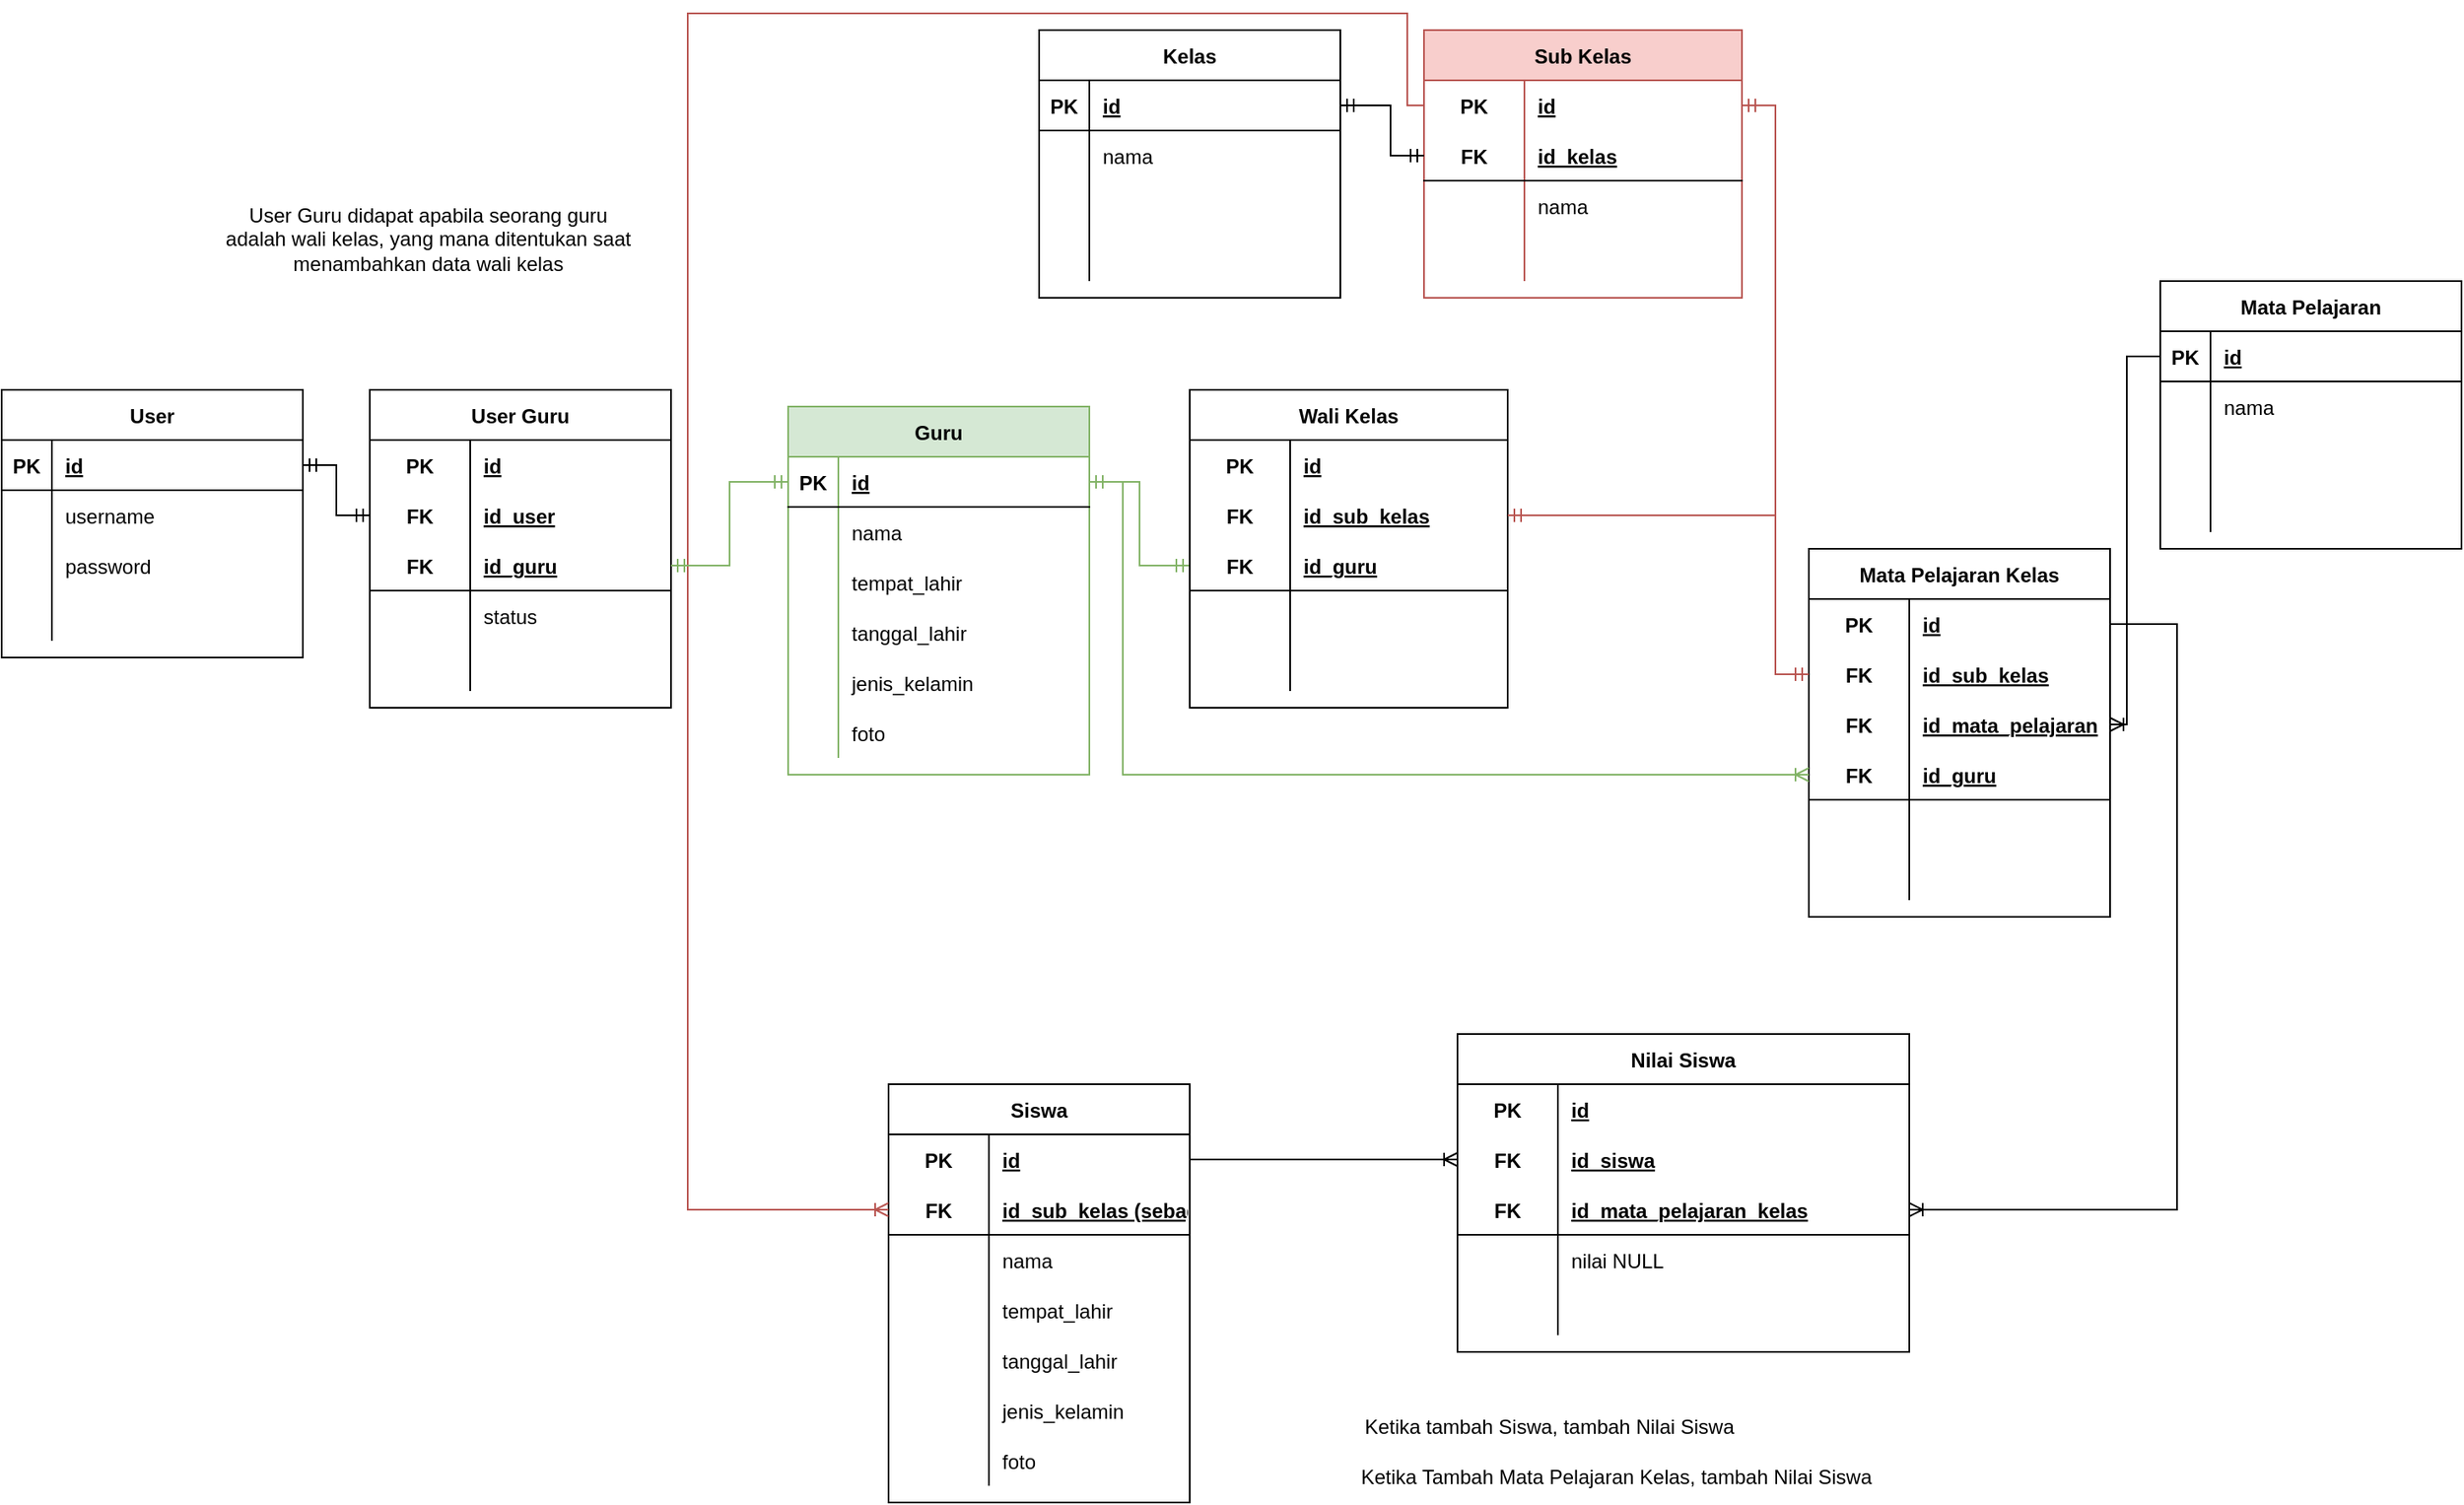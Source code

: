 <mxfile version="20.3.0" type="device" pages="2"><diagram id="fVy5ttrG61zLL4riRr7o" name="Master"><mxGraphModel dx="2272" dy="2005" grid="1" gridSize="10" guides="1" tooltips="1" connect="1" arrows="1" fold="1" page="1" pageScale="1" pageWidth="850" pageHeight="1100" math="0" shadow="0"><root><mxCell id="0"/><mxCell id="1" parent="0"/><mxCell id="n57GuNXH6TV4wavPHZP_-1" value="User" style="shape=table;startSize=30;container=1;collapsible=1;childLayout=tableLayout;fixedRows=1;rowLines=0;fontStyle=1;align=center;resizeLast=1;" parent="1" vertex="1"><mxGeometry x="-160" y="55" width="180" height="160" as="geometry"/></mxCell><mxCell id="n57GuNXH6TV4wavPHZP_-2" value="" style="shape=tableRow;horizontal=0;startSize=0;swimlaneHead=0;swimlaneBody=0;fillColor=none;collapsible=0;dropTarget=0;points=[[0,0.5],[1,0.5]];portConstraint=eastwest;top=0;left=0;right=0;bottom=1;" parent="n57GuNXH6TV4wavPHZP_-1" vertex="1"><mxGeometry y="30" width="180" height="30" as="geometry"/></mxCell><mxCell id="n57GuNXH6TV4wavPHZP_-3" value="PK" style="shape=partialRectangle;connectable=0;fillColor=none;top=0;left=0;bottom=0;right=0;fontStyle=1;overflow=hidden;" parent="n57GuNXH6TV4wavPHZP_-2" vertex="1"><mxGeometry width="30" height="30" as="geometry"><mxRectangle width="30" height="30" as="alternateBounds"/></mxGeometry></mxCell><mxCell id="n57GuNXH6TV4wavPHZP_-4" value="id" style="shape=partialRectangle;connectable=0;fillColor=none;top=0;left=0;bottom=0;right=0;align=left;spacingLeft=6;fontStyle=5;overflow=hidden;" parent="n57GuNXH6TV4wavPHZP_-2" vertex="1"><mxGeometry x="30" width="150" height="30" as="geometry"><mxRectangle width="150" height="30" as="alternateBounds"/></mxGeometry></mxCell><mxCell id="n57GuNXH6TV4wavPHZP_-5" value="" style="shape=tableRow;horizontal=0;startSize=0;swimlaneHead=0;swimlaneBody=0;fillColor=none;collapsible=0;dropTarget=0;points=[[0,0.5],[1,0.5]];portConstraint=eastwest;top=0;left=0;right=0;bottom=0;" parent="n57GuNXH6TV4wavPHZP_-1" vertex="1"><mxGeometry y="60" width="180" height="30" as="geometry"/></mxCell><mxCell id="n57GuNXH6TV4wavPHZP_-6" value="" style="shape=partialRectangle;connectable=0;fillColor=none;top=0;left=0;bottom=0;right=0;editable=1;overflow=hidden;" parent="n57GuNXH6TV4wavPHZP_-5" vertex="1"><mxGeometry width="30" height="30" as="geometry"><mxRectangle width="30" height="30" as="alternateBounds"/></mxGeometry></mxCell><mxCell id="n57GuNXH6TV4wavPHZP_-7" value="username" style="shape=partialRectangle;connectable=0;fillColor=none;top=0;left=0;bottom=0;right=0;align=left;spacingLeft=6;overflow=hidden;" parent="n57GuNXH6TV4wavPHZP_-5" vertex="1"><mxGeometry x="30" width="150" height="30" as="geometry"><mxRectangle width="150" height="30" as="alternateBounds"/></mxGeometry></mxCell><mxCell id="n57GuNXH6TV4wavPHZP_-8" value="" style="shape=tableRow;horizontal=0;startSize=0;swimlaneHead=0;swimlaneBody=0;fillColor=none;collapsible=0;dropTarget=0;points=[[0,0.5],[1,0.5]];portConstraint=eastwest;top=0;left=0;right=0;bottom=0;" parent="n57GuNXH6TV4wavPHZP_-1" vertex="1"><mxGeometry y="90" width="180" height="30" as="geometry"/></mxCell><mxCell id="n57GuNXH6TV4wavPHZP_-9" value="" style="shape=partialRectangle;connectable=0;fillColor=none;top=0;left=0;bottom=0;right=0;editable=1;overflow=hidden;" parent="n57GuNXH6TV4wavPHZP_-8" vertex="1"><mxGeometry width="30" height="30" as="geometry"><mxRectangle width="30" height="30" as="alternateBounds"/></mxGeometry></mxCell><mxCell id="n57GuNXH6TV4wavPHZP_-10" value="password" style="shape=partialRectangle;connectable=0;fillColor=none;top=0;left=0;bottom=0;right=0;align=left;spacingLeft=6;overflow=hidden;" parent="n57GuNXH6TV4wavPHZP_-8" vertex="1"><mxGeometry x="30" width="150" height="30" as="geometry"><mxRectangle width="150" height="30" as="alternateBounds"/></mxGeometry></mxCell><mxCell id="n57GuNXH6TV4wavPHZP_-11" value="" style="shape=tableRow;horizontal=0;startSize=0;swimlaneHead=0;swimlaneBody=0;fillColor=none;collapsible=0;dropTarget=0;points=[[0,0.5],[1,0.5]];portConstraint=eastwest;top=0;left=0;right=0;bottom=0;" parent="n57GuNXH6TV4wavPHZP_-1" vertex="1"><mxGeometry y="120" width="180" height="30" as="geometry"/></mxCell><mxCell id="n57GuNXH6TV4wavPHZP_-12" value="" style="shape=partialRectangle;connectable=0;fillColor=none;top=0;left=0;bottom=0;right=0;editable=1;overflow=hidden;" parent="n57GuNXH6TV4wavPHZP_-11" vertex="1"><mxGeometry width="30" height="30" as="geometry"><mxRectangle width="30" height="30" as="alternateBounds"/></mxGeometry></mxCell><mxCell id="n57GuNXH6TV4wavPHZP_-13" value="" style="shape=partialRectangle;connectable=0;fillColor=none;top=0;left=0;bottom=0;right=0;align=left;spacingLeft=6;overflow=hidden;" parent="n57GuNXH6TV4wavPHZP_-11" vertex="1"><mxGeometry x="30" width="150" height="30" as="geometry"><mxRectangle width="150" height="30" as="alternateBounds"/></mxGeometry></mxCell><mxCell id="n57GuNXH6TV4wavPHZP_-14" value="Guru" style="shape=table;startSize=30;container=1;collapsible=1;childLayout=tableLayout;fixedRows=1;rowLines=0;fontStyle=1;align=center;resizeLast=1;fillColor=#d5e8d4;strokeColor=#82b366;" parent="1" vertex="1"><mxGeometry x="310" y="65" width="180" height="220" as="geometry"/></mxCell><mxCell id="n57GuNXH6TV4wavPHZP_-15" value="" style="shape=tableRow;horizontal=0;startSize=0;swimlaneHead=0;swimlaneBody=0;fillColor=none;collapsible=0;dropTarget=0;points=[[0,0.5],[1,0.5]];portConstraint=eastwest;top=0;left=0;right=0;bottom=1;strokeColor=default;" parent="n57GuNXH6TV4wavPHZP_-14" vertex="1"><mxGeometry y="30" width="180" height="30" as="geometry"/></mxCell><mxCell id="n57GuNXH6TV4wavPHZP_-16" value="PK" style="shape=partialRectangle;connectable=0;fillColor=none;top=0;left=0;bottom=0;right=0;fontStyle=1;overflow=hidden;" parent="n57GuNXH6TV4wavPHZP_-15" vertex="1"><mxGeometry width="30" height="30" as="geometry"><mxRectangle width="30" height="30" as="alternateBounds"/></mxGeometry></mxCell><mxCell id="n57GuNXH6TV4wavPHZP_-17" value="id" style="shape=partialRectangle;connectable=0;fillColor=none;top=0;left=0;bottom=0;right=0;align=left;spacingLeft=6;fontStyle=5;overflow=hidden;" parent="n57GuNXH6TV4wavPHZP_-15" vertex="1"><mxGeometry x="30" width="150" height="30" as="geometry"><mxRectangle width="150" height="30" as="alternateBounds"/></mxGeometry></mxCell><mxCell id="n57GuNXH6TV4wavPHZP_-18" value="" style="shape=tableRow;horizontal=0;startSize=0;swimlaneHead=0;swimlaneBody=0;fillColor=none;collapsible=0;dropTarget=0;points=[[0,0.5],[1,0.5]];portConstraint=eastwest;top=0;left=0;right=0;bottom=0;" parent="n57GuNXH6TV4wavPHZP_-14" vertex="1"><mxGeometry y="60" width="180" height="30" as="geometry"/></mxCell><mxCell id="n57GuNXH6TV4wavPHZP_-19" value="" style="shape=partialRectangle;connectable=0;fillColor=none;top=0;left=0;bottom=0;right=0;editable=1;overflow=hidden;" parent="n57GuNXH6TV4wavPHZP_-18" vertex="1"><mxGeometry width="30" height="30" as="geometry"><mxRectangle width="30" height="30" as="alternateBounds"/></mxGeometry></mxCell><mxCell id="n57GuNXH6TV4wavPHZP_-20" value="nama" style="shape=partialRectangle;connectable=0;fillColor=none;top=0;left=0;bottom=0;right=0;align=left;spacingLeft=6;overflow=hidden;" parent="n57GuNXH6TV4wavPHZP_-18" vertex="1"><mxGeometry x="30" width="150" height="30" as="geometry"><mxRectangle width="150" height="30" as="alternateBounds"/></mxGeometry></mxCell><mxCell id="n57GuNXH6TV4wavPHZP_-21" value="" style="shape=tableRow;horizontal=0;startSize=0;swimlaneHead=0;swimlaneBody=0;fillColor=none;collapsible=0;dropTarget=0;points=[[0,0.5],[1,0.5]];portConstraint=eastwest;top=0;left=0;right=0;bottom=0;" parent="n57GuNXH6TV4wavPHZP_-14" vertex="1"><mxGeometry y="90" width="180" height="30" as="geometry"/></mxCell><mxCell id="n57GuNXH6TV4wavPHZP_-22" value="" style="shape=partialRectangle;connectable=0;fillColor=none;top=0;left=0;bottom=0;right=0;editable=1;overflow=hidden;" parent="n57GuNXH6TV4wavPHZP_-21" vertex="1"><mxGeometry width="30" height="30" as="geometry"><mxRectangle width="30" height="30" as="alternateBounds"/></mxGeometry></mxCell><mxCell id="n57GuNXH6TV4wavPHZP_-23" value="tempat_lahir" style="shape=partialRectangle;connectable=0;fillColor=none;top=0;left=0;bottom=0;right=0;align=left;spacingLeft=6;overflow=hidden;" parent="n57GuNXH6TV4wavPHZP_-21" vertex="1"><mxGeometry x="30" width="150" height="30" as="geometry"><mxRectangle width="150" height="30" as="alternateBounds"/></mxGeometry></mxCell><mxCell id="n57GuNXH6TV4wavPHZP_-24" value="" style="shape=tableRow;horizontal=0;startSize=0;swimlaneHead=0;swimlaneBody=0;fillColor=none;collapsible=0;dropTarget=0;points=[[0,0.5],[1,0.5]];portConstraint=eastwest;top=0;left=0;right=0;bottom=0;" parent="n57GuNXH6TV4wavPHZP_-14" vertex="1"><mxGeometry y="120" width="180" height="30" as="geometry"/></mxCell><mxCell id="n57GuNXH6TV4wavPHZP_-25" value="" style="shape=partialRectangle;connectable=0;fillColor=none;top=0;left=0;bottom=0;right=0;editable=1;overflow=hidden;" parent="n57GuNXH6TV4wavPHZP_-24" vertex="1"><mxGeometry width="30" height="30" as="geometry"><mxRectangle width="30" height="30" as="alternateBounds"/></mxGeometry></mxCell><mxCell id="n57GuNXH6TV4wavPHZP_-26" value="tanggal_lahir" style="shape=partialRectangle;connectable=0;fillColor=none;top=0;left=0;bottom=0;right=0;align=left;spacingLeft=6;overflow=hidden;" parent="n57GuNXH6TV4wavPHZP_-24" vertex="1"><mxGeometry x="30" width="150" height="30" as="geometry"><mxRectangle width="150" height="30" as="alternateBounds"/></mxGeometry></mxCell><mxCell id="DNbreMdcjxLYz5qfk2Gs-87" value="" style="shape=tableRow;horizontal=0;startSize=0;swimlaneHead=0;swimlaneBody=0;fillColor=none;collapsible=0;dropTarget=0;points=[[0,0.5],[1,0.5]];portConstraint=eastwest;top=0;left=0;right=0;bottom=0;" parent="n57GuNXH6TV4wavPHZP_-14" vertex="1"><mxGeometry y="150" width="180" height="30" as="geometry"/></mxCell><mxCell id="DNbreMdcjxLYz5qfk2Gs-88" value="" style="shape=partialRectangle;connectable=0;fillColor=none;top=0;left=0;bottom=0;right=0;editable=1;overflow=hidden;" parent="DNbreMdcjxLYz5qfk2Gs-87" vertex="1"><mxGeometry width="30" height="30" as="geometry"><mxRectangle width="30" height="30" as="alternateBounds"/></mxGeometry></mxCell><mxCell id="DNbreMdcjxLYz5qfk2Gs-89" value="jenis_kelamin" style="shape=partialRectangle;connectable=0;fillColor=none;top=0;left=0;bottom=0;right=0;align=left;spacingLeft=6;overflow=hidden;" parent="DNbreMdcjxLYz5qfk2Gs-87" vertex="1"><mxGeometry x="30" width="150" height="30" as="geometry"><mxRectangle width="150" height="30" as="alternateBounds"/></mxGeometry></mxCell><mxCell id="DNbreMdcjxLYz5qfk2Gs-99" value="" style="shape=tableRow;horizontal=0;startSize=0;swimlaneHead=0;swimlaneBody=0;fillColor=none;collapsible=0;dropTarget=0;points=[[0,0.5],[1,0.5]];portConstraint=eastwest;top=0;left=0;right=0;bottom=0;" parent="n57GuNXH6TV4wavPHZP_-14" vertex="1"><mxGeometry y="180" width="180" height="30" as="geometry"/></mxCell><mxCell id="DNbreMdcjxLYz5qfk2Gs-100" value="" style="shape=partialRectangle;connectable=0;fillColor=none;top=0;left=0;bottom=0;right=0;editable=1;overflow=hidden;" parent="DNbreMdcjxLYz5qfk2Gs-99" vertex="1"><mxGeometry width="30" height="30" as="geometry"><mxRectangle width="30" height="30" as="alternateBounds"/></mxGeometry></mxCell><mxCell id="DNbreMdcjxLYz5qfk2Gs-101" value="foto" style="shape=partialRectangle;connectable=0;fillColor=none;top=0;left=0;bottom=0;right=0;align=left;spacingLeft=6;overflow=hidden;" parent="DNbreMdcjxLYz5qfk2Gs-99" vertex="1"><mxGeometry x="30" width="150" height="30" as="geometry"><mxRectangle width="150" height="30" as="alternateBounds"/></mxGeometry></mxCell><mxCell id="n57GuNXH6TV4wavPHZP_-27" value="Mata Pelajaran" style="shape=table;startSize=30;container=1;collapsible=1;childLayout=tableLayout;fixedRows=1;rowLines=0;fontStyle=1;align=center;resizeLast=1;" parent="1" vertex="1"><mxGeometry x="1130" y="-10" width="180" height="160" as="geometry"/></mxCell><mxCell id="n57GuNXH6TV4wavPHZP_-28" value="" style="shape=tableRow;horizontal=0;startSize=0;swimlaneHead=0;swimlaneBody=0;fillColor=none;collapsible=0;dropTarget=0;points=[[0,0.5],[1,0.5]];portConstraint=eastwest;top=0;left=0;right=0;bottom=1;" parent="n57GuNXH6TV4wavPHZP_-27" vertex="1"><mxGeometry y="30" width="180" height="30" as="geometry"/></mxCell><mxCell id="n57GuNXH6TV4wavPHZP_-29" value="PK" style="shape=partialRectangle;connectable=0;fillColor=none;top=0;left=0;bottom=0;right=0;fontStyle=1;overflow=hidden;" parent="n57GuNXH6TV4wavPHZP_-28" vertex="1"><mxGeometry width="30" height="30" as="geometry"><mxRectangle width="30" height="30" as="alternateBounds"/></mxGeometry></mxCell><mxCell id="n57GuNXH6TV4wavPHZP_-30" value="id" style="shape=partialRectangle;connectable=0;fillColor=none;top=0;left=0;bottom=0;right=0;align=left;spacingLeft=6;fontStyle=5;overflow=hidden;" parent="n57GuNXH6TV4wavPHZP_-28" vertex="1"><mxGeometry x="30" width="150" height="30" as="geometry"><mxRectangle width="150" height="30" as="alternateBounds"/></mxGeometry></mxCell><mxCell id="n57GuNXH6TV4wavPHZP_-31" value="" style="shape=tableRow;horizontal=0;startSize=0;swimlaneHead=0;swimlaneBody=0;fillColor=none;collapsible=0;dropTarget=0;points=[[0,0.5],[1,0.5]];portConstraint=eastwest;top=0;left=0;right=0;bottom=0;" parent="n57GuNXH6TV4wavPHZP_-27" vertex="1"><mxGeometry y="60" width="180" height="30" as="geometry"/></mxCell><mxCell id="n57GuNXH6TV4wavPHZP_-32" value="" style="shape=partialRectangle;connectable=0;fillColor=none;top=0;left=0;bottom=0;right=0;editable=1;overflow=hidden;" parent="n57GuNXH6TV4wavPHZP_-31" vertex="1"><mxGeometry width="30" height="30" as="geometry"><mxRectangle width="30" height="30" as="alternateBounds"/></mxGeometry></mxCell><mxCell id="n57GuNXH6TV4wavPHZP_-33" value="nama" style="shape=partialRectangle;connectable=0;fillColor=none;top=0;left=0;bottom=0;right=0;align=left;spacingLeft=6;overflow=hidden;" parent="n57GuNXH6TV4wavPHZP_-31" vertex="1"><mxGeometry x="30" width="150" height="30" as="geometry"><mxRectangle width="150" height="30" as="alternateBounds"/></mxGeometry></mxCell><mxCell id="n57GuNXH6TV4wavPHZP_-34" value="" style="shape=tableRow;horizontal=0;startSize=0;swimlaneHead=0;swimlaneBody=0;fillColor=none;collapsible=0;dropTarget=0;points=[[0,0.5],[1,0.5]];portConstraint=eastwest;top=0;left=0;right=0;bottom=0;" parent="n57GuNXH6TV4wavPHZP_-27" vertex="1"><mxGeometry y="90" width="180" height="30" as="geometry"/></mxCell><mxCell id="n57GuNXH6TV4wavPHZP_-35" value="" style="shape=partialRectangle;connectable=0;fillColor=none;top=0;left=0;bottom=0;right=0;editable=1;overflow=hidden;" parent="n57GuNXH6TV4wavPHZP_-34" vertex="1"><mxGeometry width="30" height="30" as="geometry"><mxRectangle width="30" height="30" as="alternateBounds"/></mxGeometry></mxCell><mxCell id="n57GuNXH6TV4wavPHZP_-36" value="" style="shape=partialRectangle;connectable=0;fillColor=none;top=0;left=0;bottom=0;right=0;align=left;spacingLeft=6;overflow=hidden;" parent="n57GuNXH6TV4wavPHZP_-34" vertex="1"><mxGeometry x="30" width="150" height="30" as="geometry"><mxRectangle width="150" height="30" as="alternateBounds"/></mxGeometry></mxCell><mxCell id="n57GuNXH6TV4wavPHZP_-37" value="" style="shape=tableRow;horizontal=0;startSize=0;swimlaneHead=0;swimlaneBody=0;fillColor=none;collapsible=0;dropTarget=0;points=[[0,0.5],[1,0.5]];portConstraint=eastwest;top=0;left=0;right=0;bottom=0;" parent="n57GuNXH6TV4wavPHZP_-27" vertex="1"><mxGeometry y="120" width="180" height="30" as="geometry"/></mxCell><mxCell id="n57GuNXH6TV4wavPHZP_-38" value="" style="shape=partialRectangle;connectable=0;fillColor=none;top=0;left=0;bottom=0;right=0;editable=1;overflow=hidden;" parent="n57GuNXH6TV4wavPHZP_-37" vertex="1"><mxGeometry width="30" height="30" as="geometry"><mxRectangle width="30" height="30" as="alternateBounds"/></mxGeometry></mxCell><mxCell id="n57GuNXH6TV4wavPHZP_-39" value="" style="shape=partialRectangle;connectable=0;fillColor=none;top=0;left=0;bottom=0;right=0;align=left;spacingLeft=6;overflow=hidden;" parent="n57GuNXH6TV4wavPHZP_-37" vertex="1"><mxGeometry x="30" width="150" height="30" as="geometry"><mxRectangle width="150" height="30" as="alternateBounds"/></mxGeometry></mxCell><mxCell id="n57GuNXH6TV4wavPHZP_-79" value="Mata Pelajaran Kelas" style="shape=table;startSize=30;container=1;collapsible=1;childLayout=tableLayout;fixedRows=1;rowLines=0;fontStyle=1;align=center;resizeLast=1;" parent="1" vertex="1"><mxGeometry x="920" y="150" width="180" height="220" as="geometry"/></mxCell><mxCell id="n57GuNXH6TV4wavPHZP_-80" value="" style="shape=tableRow;horizontal=0;startSize=0;swimlaneHead=0;swimlaneBody=0;fillColor=none;collapsible=0;dropTarget=0;points=[[0,0.5],[1,0.5]];portConstraint=eastwest;top=0;left=0;right=0;bottom=0;" parent="n57GuNXH6TV4wavPHZP_-79" vertex="1"><mxGeometry y="30" width="180" height="30" as="geometry"/></mxCell><mxCell id="n57GuNXH6TV4wavPHZP_-81" value="PK" style="shape=partialRectangle;connectable=0;fillColor=none;top=0;left=0;bottom=0;right=0;fontStyle=1;overflow=hidden;" parent="n57GuNXH6TV4wavPHZP_-80" vertex="1"><mxGeometry width="60" height="30" as="geometry"><mxRectangle width="60" height="30" as="alternateBounds"/></mxGeometry></mxCell><mxCell id="n57GuNXH6TV4wavPHZP_-82" value="id" style="shape=partialRectangle;connectable=0;fillColor=none;top=0;left=0;bottom=0;right=0;align=left;spacingLeft=6;fontStyle=5;overflow=hidden;" parent="n57GuNXH6TV4wavPHZP_-80" vertex="1"><mxGeometry x="60" width="120" height="30" as="geometry"><mxRectangle width="120" height="30" as="alternateBounds"/></mxGeometry></mxCell><mxCell id="n57GuNXH6TV4wavPHZP_-92" value="" style="shape=tableRow;horizontal=0;startSize=0;swimlaneHead=0;swimlaneBody=0;fillColor=none;collapsible=0;dropTarget=0;points=[[0,0.5],[1,0.5]];portConstraint=eastwest;top=0;left=0;right=0;bottom=0;" parent="n57GuNXH6TV4wavPHZP_-79" vertex="1"><mxGeometry y="60" width="180" height="30" as="geometry"/></mxCell><mxCell id="n57GuNXH6TV4wavPHZP_-93" value="FK" style="shape=partialRectangle;connectable=0;fillColor=none;top=0;left=0;bottom=0;right=0;fontStyle=1;overflow=hidden;" parent="n57GuNXH6TV4wavPHZP_-92" vertex="1"><mxGeometry width="60" height="30" as="geometry"><mxRectangle width="60" height="30" as="alternateBounds"/></mxGeometry></mxCell><mxCell id="n57GuNXH6TV4wavPHZP_-94" value="id_sub_kelas" style="shape=partialRectangle;connectable=0;fillColor=none;top=0;left=0;bottom=0;right=0;align=left;spacingLeft=6;fontStyle=5;overflow=hidden;" parent="n57GuNXH6TV4wavPHZP_-92" vertex="1"><mxGeometry x="60" width="120" height="30" as="geometry"><mxRectangle width="120" height="30" as="alternateBounds"/></mxGeometry></mxCell><mxCell id="n57GuNXH6TV4wavPHZP_-98" value="" style="shape=tableRow;horizontal=0;startSize=0;swimlaneHead=0;swimlaneBody=0;fillColor=none;collapsible=0;dropTarget=0;points=[[0,0.5],[1,0.5]];portConstraint=eastwest;top=0;left=0;right=0;bottom=0;" parent="n57GuNXH6TV4wavPHZP_-79" vertex="1"><mxGeometry y="90" width="180" height="30" as="geometry"/></mxCell><mxCell id="n57GuNXH6TV4wavPHZP_-99" value="FK" style="shape=partialRectangle;connectable=0;fillColor=none;top=0;left=0;bottom=0;right=0;fontStyle=1;overflow=hidden;" parent="n57GuNXH6TV4wavPHZP_-98" vertex="1"><mxGeometry width="60" height="30" as="geometry"><mxRectangle width="60" height="30" as="alternateBounds"/></mxGeometry></mxCell><mxCell id="n57GuNXH6TV4wavPHZP_-100" value="id_mata_pelajaran" style="shape=partialRectangle;connectable=0;fillColor=none;top=0;left=0;bottom=0;right=0;align=left;spacingLeft=6;fontStyle=5;overflow=hidden;" parent="n57GuNXH6TV4wavPHZP_-98" vertex="1"><mxGeometry x="60" width="120" height="30" as="geometry"><mxRectangle width="120" height="30" as="alternateBounds"/></mxGeometry></mxCell><mxCell id="n57GuNXH6TV4wavPHZP_-83" value="" style="shape=tableRow;horizontal=0;startSize=0;swimlaneHead=0;swimlaneBody=0;fillColor=none;collapsible=0;dropTarget=0;points=[[0,0.5],[1,0.5]];portConstraint=eastwest;top=0;left=0;right=0;bottom=1;" parent="n57GuNXH6TV4wavPHZP_-79" vertex="1"><mxGeometry y="120" width="180" height="30" as="geometry"/></mxCell><mxCell id="n57GuNXH6TV4wavPHZP_-84" value="FK" style="shape=partialRectangle;connectable=0;fillColor=none;top=0;left=0;bottom=0;right=0;fontStyle=1;overflow=hidden;" parent="n57GuNXH6TV4wavPHZP_-83" vertex="1"><mxGeometry width="60" height="30" as="geometry"><mxRectangle width="60" height="30" as="alternateBounds"/></mxGeometry></mxCell><mxCell id="n57GuNXH6TV4wavPHZP_-85" value="id_guru" style="shape=partialRectangle;connectable=0;fillColor=none;top=0;left=0;bottom=0;right=0;align=left;spacingLeft=6;fontStyle=5;overflow=hidden;" parent="n57GuNXH6TV4wavPHZP_-83" vertex="1"><mxGeometry x="60" width="120" height="30" as="geometry"><mxRectangle width="120" height="30" as="alternateBounds"/></mxGeometry></mxCell><mxCell id="n57GuNXH6TV4wavPHZP_-86" value="" style="shape=tableRow;horizontal=0;startSize=0;swimlaneHead=0;swimlaneBody=0;fillColor=none;collapsible=0;dropTarget=0;points=[[0,0.5],[1,0.5]];portConstraint=eastwest;top=0;left=0;right=0;bottom=0;" parent="n57GuNXH6TV4wavPHZP_-79" vertex="1"><mxGeometry y="150" width="180" height="30" as="geometry"/></mxCell><mxCell id="n57GuNXH6TV4wavPHZP_-87" value="" style="shape=partialRectangle;connectable=0;fillColor=none;top=0;left=0;bottom=0;right=0;editable=1;overflow=hidden;" parent="n57GuNXH6TV4wavPHZP_-86" vertex="1"><mxGeometry width="60" height="30" as="geometry"><mxRectangle width="60" height="30" as="alternateBounds"/></mxGeometry></mxCell><mxCell id="n57GuNXH6TV4wavPHZP_-88" value="" style="shape=partialRectangle;connectable=0;fillColor=none;top=0;left=0;bottom=0;right=0;align=left;spacingLeft=6;overflow=hidden;" parent="n57GuNXH6TV4wavPHZP_-86" vertex="1"><mxGeometry x="60" width="120" height="30" as="geometry"><mxRectangle width="120" height="30" as="alternateBounds"/></mxGeometry></mxCell><mxCell id="n57GuNXH6TV4wavPHZP_-89" value="" style="shape=tableRow;horizontal=0;startSize=0;swimlaneHead=0;swimlaneBody=0;fillColor=none;collapsible=0;dropTarget=0;points=[[0,0.5],[1,0.5]];portConstraint=eastwest;top=0;left=0;right=0;bottom=0;" parent="n57GuNXH6TV4wavPHZP_-79" vertex="1"><mxGeometry y="180" width="180" height="30" as="geometry"/></mxCell><mxCell id="n57GuNXH6TV4wavPHZP_-90" value="" style="shape=partialRectangle;connectable=0;fillColor=none;top=0;left=0;bottom=0;right=0;editable=1;overflow=hidden;" parent="n57GuNXH6TV4wavPHZP_-89" vertex="1"><mxGeometry width="60" height="30" as="geometry"><mxRectangle width="60" height="30" as="alternateBounds"/></mxGeometry></mxCell><mxCell id="n57GuNXH6TV4wavPHZP_-91" value="" style="shape=partialRectangle;connectable=0;fillColor=none;top=0;left=0;bottom=0;right=0;align=left;spacingLeft=6;overflow=hidden;" parent="n57GuNXH6TV4wavPHZP_-89" vertex="1"><mxGeometry x="60" width="120" height="30" as="geometry"><mxRectangle width="120" height="30" as="alternateBounds"/></mxGeometry></mxCell><mxCell id="DNbreMdcjxLYz5qfk2Gs-1" style="edgeStyle=orthogonalEdgeStyle;rounded=0;orthogonalLoop=1;jettySize=auto;html=1;entryX=0;entryY=0.5;entryDx=0;entryDy=0;endArrow=ERmandOne;endFill=0;startArrow=ERmandOne;startFill=0;exitX=1;exitY=0.5;exitDx=0;exitDy=0;fillColor=#d5e8d4;strokeColor=#82b366;" parent="1" source="n57GuNXH6TV4wavPHZP_-15" target="wuFZ179XaYgqjIarz68C-8" edge="1"><mxGeometry relative="1" as="geometry"><mxPoint x="620" y="105" as="targetPoint"/><Array as="points"><mxPoint x="520" y="110"/><mxPoint x="520" y="160"/></Array></mxGeometry></mxCell><mxCell id="DNbreMdcjxLYz5qfk2Gs-3" value="Sub Kelas" style="shape=table;startSize=30;container=1;collapsible=1;childLayout=tableLayout;fixedRows=1;rowLines=0;fontStyle=1;align=center;resizeLast=1;fillColor=#f8cecc;strokeColor=#b85450;" parent="1" vertex="1"><mxGeometry x="690" y="-160" width="190" height="160" as="geometry"/></mxCell><mxCell id="DNbreMdcjxLYz5qfk2Gs-4" value="" style="shape=tableRow;horizontal=0;startSize=0;swimlaneHead=0;swimlaneBody=0;fillColor=none;collapsible=0;dropTarget=0;points=[[0,0.5],[1,0.5]];portConstraint=eastwest;top=0;left=0;right=0;bottom=0;" parent="DNbreMdcjxLYz5qfk2Gs-3" vertex="1"><mxGeometry y="30" width="190" height="30" as="geometry"/></mxCell><mxCell id="DNbreMdcjxLYz5qfk2Gs-5" value="PK" style="shape=partialRectangle;connectable=0;fillColor=none;top=0;left=0;bottom=0;right=0;fontStyle=1;overflow=hidden;" parent="DNbreMdcjxLYz5qfk2Gs-4" vertex="1"><mxGeometry width="60" height="30" as="geometry"><mxRectangle width="60" height="30" as="alternateBounds"/></mxGeometry></mxCell><mxCell id="DNbreMdcjxLYz5qfk2Gs-6" value="id" style="shape=partialRectangle;connectable=0;fillColor=none;top=0;left=0;bottom=0;right=0;align=left;spacingLeft=6;fontStyle=5;overflow=hidden;" parent="DNbreMdcjxLYz5qfk2Gs-4" vertex="1"><mxGeometry x="60" width="130" height="30" as="geometry"><mxRectangle width="130" height="30" as="alternateBounds"/></mxGeometry></mxCell><mxCell id="DNbreMdcjxLYz5qfk2Gs-7" value="" style="shape=tableRow;horizontal=0;startSize=0;swimlaneHead=0;swimlaneBody=0;fillColor=none;collapsible=0;dropTarget=0;points=[[0,0.5],[1,0.5]];portConstraint=eastwest;top=0;left=0;right=0;bottom=1;" parent="DNbreMdcjxLYz5qfk2Gs-3" vertex="1"><mxGeometry y="60" width="190" height="30" as="geometry"/></mxCell><mxCell id="DNbreMdcjxLYz5qfk2Gs-8" value="FK" style="shape=partialRectangle;connectable=0;fillColor=none;top=0;left=0;bottom=0;right=0;fontStyle=1;overflow=hidden;" parent="DNbreMdcjxLYz5qfk2Gs-7" vertex="1"><mxGeometry width="60" height="30" as="geometry"><mxRectangle width="60" height="30" as="alternateBounds"/></mxGeometry></mxCell><mxCell id="DNbreMdcjxLYz5qfk2Gs-9" value="id_kelas" style="shape=partialRectangle;connectable=0;fillColor=none;top=0;left=0;bottom=0;right=0;align=left;spacingLeft=6;fontStyle=5;overflow=hidden;" parent="DNbreMdcjxLYz5qfk2Gs-7" vertex="1"><mxGeometry x="60" width="130" height="30" as="geometry"><mxRectangle width="130" height="30" as="alternateBounds"/></mxGeometry></mxCell><mxCell id="DNbreMdcjxLYz5qfk2Gs-10" value="" style="shape=tableRow;horizontal=0;startSize=0;swimlaneHead=0;swimlaneBody=0;fillColor=none;collapsible=0;dropTarget=0;points=[[0,0.5],[1,0.5]];portConstraint=eastwest;top=0;left=0;right=0;bottom=0;" parent="DNbreMdcjxLYz5qfk2Gs-3" vertex="1"><mxGeometry y="90" width="190" height="30" as="geometry"/></mxCell><mxCell id="DNbreMdcjxLYz5qfk2Gs-11" value="" style="shape=partialRectangle;connectable=0;fillColor=none;top=0;left=0;bottom=0;right=0;editable=1;overflow=hidden;" parent="DNbreMdcjxLYz5qfk2Gs-10" vertex="1"><mxGeometry width="60" height="30" as="geometry"><mxRectangle width="60" height="30" as="alternateBounds"/></mxGeometry></mxCell><mxCell id="DNbreMdcjxLYz5qfk2Gs-12" value="nama" style="shape=partialRectangle;connectable=0;fillColor=none;top=0;left=0;bottom=0;right=0;align=left;spacingLeft=6;overflow=hidden;" parent="DNbreMdcjxLYz5qfk2Gs-10" vertex="1"><mxGeometry x="60" width="130" height="30" as="geometry"><mxRectangle width="130" height="30" as="alternateBounds"/></mxGeometry></mxCell><mxCell id="DNbreMdcjxLYz5qfk2Gs-13" value="" style="shape=tableRow;horizontal=0;startSize=0;swimlaneHead=0;swimlaneBody=0;fillColor=none;collapsible=0;dropTarget=0;points=[[0,0.5],[1,0.5]];portConstraint=eastwest;top=0;left=0;right=0;bottom=0;" parent="DNbreMdcjxLYz5qfk2Gs-3" vertex="1"><mxGeometry y="120" width="190" height="30" as="geometry"/></mxCell><mxCell id="DNbreMdcjxLYz5qfk2Gs-14" value="" style="shape=partialRectangle;connectable=0;fillColor=none;top=0;left=0;bottom=0;right=0;editable=1;overflow=hidden;" parent="DNbreMdcjxLYz5qfk2Gs-13" vertex="1"><mxGeometry width="60" height="30" as="geometry"><mxRectangle width="60" height="30" as="alternateBounds"/></mxGeometry></mxCell><mxCell id="DNbreMdcjxLYz5qfk2Gs-15" value="" style="shape=partialRectangle;connectable=0;fillColor=none;top=0;left=0;bottom=0;right=0;align=left;spacingLeft=6;overflow=hidden;" parent="DNbreMdcjxLYz5qfk2Gs-13" vertex="1"><mxGeometry x="60" width="130" height="30" as="geometry"><mxRectangle width="130" height="30" as="alternateBounds"/></mxGeometry></mxCell><mxCell id="DNbreMdcjxLYz5qfk2Gs-45" style="edgeStyle=orthogonalEdgeStyle;rounded=0;orthogonalLoop=1;jettySize=auto;html=1;entryX=0;entryY=0.5;entryDx=0;entryDy=0;startArrow=ERmandOne;startFill=0;endArrow=ERmandOne;endFill=0;exitX=1;exitY=0.5;exitDx=0;exitDy=0;" parent="1" source="DNbreMdcjxLYz5qfk2Gs-30" target="DNbreMdcjxLYz5qfk2Gs-7" edge="1"><mxGeometry relative="1" as="geometry"><Array as="points"><mxPoint x="670" y="-115"/><mxPoint x="670" y="-85"/></Array><mxPoint x="970" y="-75" as="targetPoint"/></mxGeometry></mxCell><mxCell id="DNbreMdcjxLYz5qfk2Gs-29" value="Kelas" style="shape=table;startSize=30;container=1;collapsible=1;childLayout=tableLayout;fixedRows=1;rowLines=0;fontStyle=1;align=center;resizeLast=1;" parent="1" vertex="1"><mxGeometry x="460" y="-160" width="180" height="160" as="geometry"/></mxCell><mxCell id="DNbreMdcjxLYz5qfk2Gs-30" value="" style="shape=tableRow;horizontal=0;startSize=0;swimlaneHead=0;swimlaneBody=0;fillColor=none;collapsible=0;dropTarget=0;points=[[0,0.5],[1,0.5]];portConstraint=eastwest;top=0;left=0;right=0;bottom=1;" parent="DNbreMdcjxLYz5qfk2Gs-29" vertex="1"><mxGeometry y="30" width="180" height="30" as="geometry"/></mxCell><mxCell id="DNbreMdcjxLYz5qfk2Gs-31" value="PK" style="shape=partialRectangle;connectable=0;fillColor=none;top=0;left=0;bottom=0;right=0;fontStyle=1;overflow=hidden;" parent="DNbreMdcjxLYz5qfk2Gs-30" vertex="1"><mxGeometry width="30" height="30" as="geometry"><mxRectangle width="30" height="30" as="alternateBounds"/></mxGeometry></mxCell><mxCell id="DNbreMdcjxLYz5qfk2Gs-32" value="id" style="shape=partialRectangle;connectable=0;fillColor=none;top=0;left=0;bottom=0;right=0;align=left;spacingLeft=6;fontStyle=5;overflow=hidden;" parent="DNbreMdcjxLYz5qfk2Gs-30" vertex="1"><mxGeometry x="30" width="150" height="30" as="geometry"><mxRectangle width="150" height="30" as="alternateBounds"/></mxGeometry></mxCell><mxCell id="DNbreMdcjxLYz5qfk2Gs-33" value="" style="shape=tableRow;horizontal=0;startSize=0;swimlaneHead=0;swimlaneBody=0;fillColor=none;collapsible=0;dropTarget=0;points=[[0,0.5],[1,0.5]];portConstraint=eastwest;top=0;left=0;right=0;bottom=0;" parent="DNbreMdcjxLYz5qfk2Gs-29" vertex="1"><mxGeometry y="60" width="180" height="30" as="geometry"/></mxCell><mxCell id="DNbreMdcjxLYz5qfk2Gs-34" value="" style="shape=partialRectangle;connectable=0;fillColor=none;top=0;left=0;bottom=0;right=0;editable=1;overflow=hidden;" parent="DNbreMdcjxLYz5qfk2Gs-33" vertex="1"><mxGeometry width="30" height="30" as="geometry"><mxRectangle width="30" height="30" as="alternateBounds"/></mxGeometry></mxCell><mxCell id="DNbreMdcjxLYz5qfk2Gs-35" value="nama" style="shape=partialRectangle;connectable=0;fillColor=none;top=0;left=0;bottom=0;right=0;align=left;spacingLeft=6;overflow=hidden;" parent="DNbreMdcjxLYz5qfk2Gs-33" vertex="1"><mxGeometry x="30" width="150" height="30" as="geometry"><mxRectangle width="150" height="30" as="alternateBounds"/></mxGeometry></mxCell><mxCell id="DNbreMdcjxLYz5qfk2Gs-36" value="" style="shape=tableRow;horizontal=0;startSize=0;swimlaneHead=0;swimlaneBody=0;fillColor=none;collapsible=0;dropTarget=0;points=[[0,0.5],[1,0.5]];portConstraint=eastwest;top=0;left=0;right=0;bottom=0;" parent="DNbreMdcjxLYz5qfk2Gs-29" vertex="1"><mxGeometry y="90" width="180" height="30" as="geometry"/></mxCell><mxCell id="DNbreMdcjxLYz5qfk2Gs-37" value="" style="shape=partialRectangle;connectable=0;fillColor=none;top=0;left=0;bottom=0;right=0;editable=1;overflow=hidden;" parent="DNbreMdcjxLYz5qfk2Gs-36" vertex="1"><mxGeometry width="30" height="30" as="geometry"><mxRectangle width="30" height="30" as="alternateBounds"/></mxGeometry></mxCell><mxCell id="DNbreMdcjxLYz5qfk2Gs-38" value="" style="shape=partialRectangle;connectable=0;fillColor=none;top=0;left=0;bottom=0;right=0;align=left;spacingLeft=6;overflow=hidden;" parent="DNbreMdcjxLYz5qfk2Gs-36" vertex="1"><mxGeometry x="30" width="150" height="30" as="geometry"><mxRectangle width="150" height="30" as="alternateBounds"/></mxGeometry></mxCell><mxCell id="DNbreMdcjxLYz5qfk2Gs-39" value="" style="shape=tableRow;horizontal=0;startSize=0;swimlaneHead=0;swimlaneBody=0;fillColor=none;collapsible=0;dropTarget=0;points=[[0,0.5],[1,0.5]];portConstraint=eastwest;top=0;left=0;right=0;bottom=0;" parent="DNbreMdcjxLYz5qfk2Gs-29" vertex="1"><mxGeometry y="120" width="180" height="30" as="geometry"/></mxCell><mxCell id="DNbreMdcjxLYz5qfk2Gs-40" value="" style="shape=partialRectangle;connectable=0;fillColor=none;top=0;left=0;bottom=0;right=0;editable=1;overflow=hidden;" parent="DNbreMdcjxLYz5qfk2Gs-39" vertex="1"><mxGeometry width="30" height="30" as="geometry"><mxRectangle width="30" height="30" as="alternateBounds"/></mxGeometry></mxCell><mxCell id="DNbreMdcjxLYz5qfk2Gs-41" value="" style="shape=partialRectangle;connectable=0;fillColor=none;top=0;left=0;bottom=0;right=0;align=left;spacingLeft=6;overflow=hidden;" parent="DNbreMdcjxLYz5qfk2Gs-39" vertex="1"><mxGeometry x="30" width="150" height="30" as="geometry"><mxRectangle width="150" height="30" as="alternateBounds"/></mxGeometry></mxCell><mxCell id="DNbreMdcjxLYz5qfk2Gs-46" style="edgeStyle=orthogonalEdgeStyle;rounded=0;orthogonalLoop=1;jettySize=auto;html=1;entryX=0;entryY=0.5;entryDx=0;entryDy=0;startArrow=ERmandOne;startFill=0;endArrow=ERmandOne;endFill=0;exitX=1;exitY=0.5;exitDx=0;exitDy=0;fillColor=#f8cecc;strokeColor=#b85450;" parent="1" source="DNbreMdcjxLYz5qfk2Gs-4" target="n57GuNXH6TV4wavPHZP_-92" edge="1"><mxGeometry relative="1" as="geometry"><Array as="points"><mxPoint x="900" y="-115"/></Array></mxGeometry></mxCell><mxCell id="DNbreMdcjxLYz5qfk2Gs-47" style="edgeStyle=orthogonalEdgeStyle;rounded=0;orthogonalLoop=1;jettySize=auto;html=1;entryX=1;entryY=0.5;entryDx=0;entryDy=0;startArrow=none;startFill=0;endArrow=ERoneToMany;endFill=0;" parent="1" source="n57GuNXH6TV4wavPHZP_-28" target="n57GuNXH6TV4wavPHZP_-98" edge="1"><mxGeometry relative="1" as="geometry"><Array as="points"><mxPoint x="1110" y="35"/><mxPoint x="1110" y="255"/></Array></mxGeometry></mxCell><mxCell id="DNbreMdcjxLYz5qfk2Gs-48" style="edgeStyle=orthogonalEdgeStyle;rounded=0;orthogonalLoop=1;jettySize=auto;html=1;entryX=0;entryY=0.5;entryDx=0;entryDy=0;startArrow=none;startFill=0;endArrow=ERoneToMany;endFill=0;exitX=1;exitY=0.5;exitDx=0;exitDy=0;fillColor=#d5e8d4;strokeColor=#82b366;" parent="1" source="n57GuNXH6TV4wavPHZP_-15" target="n57GuNXH6TV4wavPHZP_-83" edge="1"><mxGeometry relative="1" as="geometry"><Array as="points"><mxPoint x="510" y="110"/><mxPoint x="510" y="285"/></Array></mxGeometry></mxCell><mxCell id="DNbreMdcjxLYz5qfk2Gs-49" value="Nilai Siswa" style="shape=table;startSize=30;container=1;collapsible=1;childLayout=tableLayout;fixedRows=1;rowLines=0;fontStyle=1;align=center;resizeLast=1;" parent="1" vertex="1"><mxGeometry x="710" y="440" width="270" height="190" as="geometry"/></mxCell><mxCell id="DNbreMdcjxLYz5qfk2Gs-50" value="" style="shape=tableRow;horizontal=0;startSize=0;swimlaneHead=0;swimlaneBody=0;fillColor=none;collapsible=0;dropTarget=0;points=[[0,0.5],[1,0.5]];portConstraint=eastwest;top=0;left=0;right=0;bottom=0;" parent="DNbreMdcjxLYz5qfk2Gs-49" vertex="1"><mxGeometry y="30" width="270" height="30" as="geometry"/></mxCell><mxCell id="DNbreMdcjxLYz5qfk2Gs-51" value="PK" style="shape=partialRectangle;connectable=0;fillColor=none;top=0;left=0;bottom=0;right=0;fontStyle=1;overflow=hidden;" parent="DNbreMdcjxLYz5qfk2Gs-50" vertex="1"><mxGeometry width="60" height="30" as="geometry"><mxRectangle width="60" height="30" as="alternateBounds"/></mxGeometry></mxCell><mxCell id="DNbreMdcjxLYz5qfk2Gs-52" value="id" style="shape=partialRectangle;connectable=0;fillColor=none;top=0;left=0;bottom=0;right=0;align=left;spacingLeft=6;fontStyle=5;overflow=hidden;" parent="DNbreMdcjxLYz5qfk2Gs-50" vertex="1"><mxGeometry x="60" width="210" height="30" as="geometry"><mxRectangle width="210" height="30" as="alternateBounds"/></mxGeometry></mxCell><mxCell id="DNbreMdcjxLYz5qfk2Gs-62" value="" style="shape=tableRow;horizontal=0;startSize=0;swimlaneHead=0;swimlaneBody=0;fillColor=none;collapsible=0;dropTarget=0;points=[[0,0.5],[1,0.5]];portConstraint=eastwest;top=0;left=0;right=0;bottom=0;" parent="DNbreMdcjxLYz5qfk2Gs-49" vertex="1"><mxGeometry y="60" width="270" height="30" as="geometry"/></mxCell><mxCell id="DNbreMdcjxLYz5qfk2Gs-63" value="FK" style="shape=partialRectangle;connectable=0;fillColor=none;top=0;left=0;bottom=0;right=0;fontStyle=1;overflow=hidden;" parent="DNbreMdcjxLYz5qfk2Gs-62" vertex="1"><mxGeometry width="60" height="30" as="geometry"><mxRectangle width="60" height="30" as="alternateBounds"/></mxGeometry></mxCell><mxCell id="DNbreMdcjxLYz5qfk2Gs-64" value="id_siswa" style="shape=partialRectangle;connectable=0;fillColor=none;top=0;left=0;bottom=0;right=0;align=left;spacingLeft=6;fontStyle=5;overflow=hidden;" parent="DNbreMdcjxLYz5qfk2Gs-62" vertex="1"><mxGeometry x="60" width="210" height="30" as="geometry"><mxRectangle width="210" height="30" as="alternateBounds"/></mxGeometry></mxCell><mxCell id="DNbreMdcjxLYz5qfk2Gs-53" value="" style="shape=tableRow;horizontal=0;startSize=0;swimlaneHead=0;swimlaneBody=0;fillColor=none;collapsible=0;dropTarget=0;points=[[0,0.5],[1,0.5]];portConstraint=eastwest;top=0;left=0;right=0;bottom=1;" parent="DNbreMdcjxLYz5qfk2Gs-49" vertex="1"><mxGeometry y="90" width="270" height="30" as="geometry"/></mxCell><mxCell id="DNbreMdcjxLYz5qfk2Gs-54" value="FK" style="shape=partialRectangle;connectable=0;fillColor=none;top=0;left=0;bottom=0;right=0;fontStyle=1;overflow=hidden;" parent="DNbreMdcjxLYz5qfk2Gs-53" vertex="1"><mxGeometry width="60" height="30" as="geometry"><mxRectangle width="60" height="30" as="alternateBounds"/></mxGeometry></mxCell><mxCell id="DNbreMdcjxLYz5qfk2Gs-55" value="id_mata_pelajaran_kelas" style="shape=partialRectangle;connectable=0;fillColor=none;top=0;left=0;bottom=0;right=0;align=left;spacingLeft=6;fontStyle=5;overflow=hidden;" parent="DNbreMdcjxLYz5qfk2Gs-53" vertex="1"><mxGeometry x="60" width="210" height="30" as="geometry"><mxRectangle width="210" height="30" as="alternateBounds"/></mxGeometry></mxCell><mxCell id="DNbreMdcjxLYz5qfk2Gs-56" value="" style="shape=tableRow;horizontal=0;startSize=0;swimlaneHead=0;swimlaneBody=0;fillColor=none;collapsible=0;dropTarget=0;points=[[0,0.5],[1,0.5]];portConstraint=eastwest;top=0;left=0;right=0;bottom=0;" parent="DNbreMdcjxLYz5qfk2Gs-49" vertex="1"><mxGeometry y="120" width="270" height="30" as="geometry"/></mxCell><mxCell id="DNbreMdcjxLYz5qfk2Gs-57" value="" style="shape=partialRectangle;connectable=0;fillColor=none;top=0;left=0;bottom=0;right=0;editable=1;overflow=hidden;" parent="DNbreMdcjxLYz5qfk2Gs-56" vertex="1"><mxGeometry width="60" height="30" as="geometry"><mxRectangle width="60" height="30" as="alternateBounds"/></mxGeometry></mxCell><mxCell id="DNbreMdcjxLYz5qfk2Gs-58" value="nilai NULL" style="shape=partialRectangle;connectable=0;fillColor=none;top=0;left=0;bottom=0;right=0;align=left;spacingLeft=6;overflow=hidden;" parent="DNbreMdcjxLYz5qfk2Gs-56" vertex="1"><mxGeometry x="60" width="210" height="30" as="geometry"><mxRectangle width="210" height="30" as="alternateBounds"/></mxGeometry></mxCell><mxCell id="DNbreMdcjxLYz5qfk2Gs-59" value="" style="shape=tableRow;horizontal=0;startSize=0;swimlaneHead=0;swimlaneBody=0;fillColor=none;collapsible=0;dropTarget=0;points=[[0,0.5],[1,0.5]];portConstraint=eastwest;top=0;left=0;right=0;bottom=0;" parent="DNbreMdcjxLYz5qfk2Gs-49" vertex="1"><mxGeometry y="150" width="270" height="30" as="geometry"/></mxCell><mxCell id="DNbreMdcjxLYz5qfk2Gs-60" value="" style="shape=partialRectangle;connectable=0;fillColor=none;top=0;left=0;bottom=0;right=0;editable=1;overflow=hidden;" parent="DNbreMdcjxLYz5qfk2Gs-59" vertex="1"><mxGeometry width="60" height="30" as="geometry"><mxRectangle width="60" height="30" as="alternateBounds"/></mxGeometry></mxCell><mxCell id="DNbreMdcjxLYz5qfk2Gs-61" value="" style="shape=partialRectangle;connectable=0;fillColor=none;top=0;left=0;bottom=0;right=0;align=left;spacingLeft=6;overflow=hidden;" parent="DNbreMdcjxLYz5qfk2Gs-59" vertex="1"><mxGeometry x="60" width="210" height="30" as="geometry"><mxRectangle width="210" height="30" as="alternateBounds"/></mxGeometry></mxCell><mxCell id="DNbreMdcjxLYz5qfk2Gs-65" value="Siswa" style="shape=table;startSize=30;container=1;collapsible=1;childLayout=tableLayout;fixedRows=1;rowLines=0;fontStyle=1;align=center;resizeLast=1;" parent="1" vertex="1"><mxGeometry x="370" y="470" width="180" height="250" as="geometry"/></mxCell><mxCell id="DNbreMdcjxLYz5qfk2Gs-66" value="" style="shape=tableRow;horizontal=0;startSize=0;swimlaneHead=0;swimlaneBody=0;fillColor=none;collapsible=0;dropTarget=0;points=[[0,0.5],[1,0.5]];portConstraint=eastwest;top=0;left=0;right=0;bottom=0;" parent="DNbreMdcjxLYz5qfk2Gs-65" vertex="1"><mxGeometry y="30" width="180" height="30" as="geometry"/></mxCell><mxCell id="DNbreMdcjxLYz5qfk2Gs-67" value="PK" style="shape=partialRectangle;connectable=0;fillColor=none;top=0;left=0;bottom=0;right=0;fontStyle=1;overflow=hidden;" parent="DNbreMdcjxLYz5qfk2Gs-66" vertex="1"><mxGeometry width="60" height="30" as="geometry"><mxRectangle width="60" height="30" as="alternateBounds"/></mxGeometry></mxCell><mxCell id="DNbreMdcjxLYz5qfk2Gs-68" value="id" style="shape=partialRectangle;connectable=0;fillColor=none;top=0;left=0;bottom=0;right=0;align=left;spacingLeft=6;fontStyle=5;overflow=hidden;" parent="DNbreMdcjxLYz5qfk2Gs-66" vertex="1"><mxGeometry x="60" width="120" height="30" as="geometry"><mxRectangle width="120" height="30" as="alternateBounds"/></mxGeometry></mxCell><mxCell id="DNbreMdcjxLYz5qfk2Gs-69" value="" style="shape=tableRow;horizontal=0;startSize=0;swimlaneHead=0;swimlaneBody=0;fillColor=none;collapsible=0;dropTarget=0;points=[[0,0.5],[1,0.5]];portConstraint=eastwest;top=0;left=0;right=0;bottom=1;" parent="DNbreMdcjxLYz5qfk2Gs-65" vertex="1"><mxGeometry y="60" width="180" height="30" as="geometry"/></mxCell><mxCell id="DNbreMdcjxLYz5qfk2Gs-70" value="FK" style="shape=partialRectangle;connectable=0;fillColor=none;top=0;left=0;bottom=0;right=0;fontStyle=1;overflow=hidden;" parent="DNbreMdcjxLYz5qfk2Gs-69" vertex="1"><mxGeometry width="60" height="30" as="geometry"><mxRectangle width="60" height="30" as="alternateBounds"/></mxGeometry></mxCell><mxCell id="DNbreMdcjxLYz5qfk2Gs-71" value="id_sub_kelas (sebagai status kelasnya sekarang)" style="shape=partialRectangle;connectable=0;fillColor=none;top=0;left=0;bottom=0;right=0;align=left;spacingLeft=6;fontStyle=5;overflow=hidden;" parent="DNbreMdcjxLYz5qfk2Gs-69" vertex="1"><mxGeometry x="60" width="120" height="30" as="geometry"><mxRectangle width="120" height="30" as="alternateBounds"/></mxGeometry></mxCell><mxCell id="DNbreMdcjxLYz5qfk2Gs-72" value="" style="shape=tableRow;horizontal=0;startSize=0;swimlaneHead=0;swimlaneBody=0;fillColor=none;collapsible=0;dropTarget=0;points=[[0,0.5],[1,0.5]];portConstraint=eastwest;top=0;left=0;right=0;bottom=0;" parent="DNbreMdcjxLYz5qfk2Gs-65" vertex="1"><mxGeometry y="90" width="180" height="30" as="geometry"/></mxCell><mxCell id="DNbreMdcjxLYz5qfk2Gs-73" value="" style="shape=partialRectangle;connectable=0;fillColor=none;top=0;left=0;bottom=0;right=0;editable=1;overflow=hidden;" parent="DNbreMdcjxLYz5qfk2Gs-72" vertex="1"><mxGeometry width="60" height="30" as="geometry"><mxRectangle width="60" height="30" as="alternateBounds"/></mxGeometry></mxCell><mxCell id="DNbreMdcjxLYz5qfk2Gs-74" value="nama" style="shape=partialRectangle;connectable=0;fillColor=none;top=0;left=0;bottom=0;right=0;align=left;spacingLeft=6;overflow=hidden;" parent="DNbreMdcjxLYz5qfk2Gs-72" vertex="1"><mxGeometry x="60" width="120" height="30" as="geometry"><mxRectangle width="120" height="30" as="alternateBounds"/></mxGeometry></mxCell><mxCell id="DNbreMdcjxLYz5qfk2Gs-75" value="" style="shape=tableRow;horizontal=0;startSize=0;swimlaneHead=0;swimlaneBody=0;fillColor=none;collapsible=0;dropTarget=0;points=[[0,0.5],[1,0.5]];portConstraint=eastwest;top=0;left=0;right=0;bottom=0;" parent="DNbreMdcjxLYz5qfk2Gs-65" vertex="1"><mxGeometry y="120" width="180" height="30" as="geometry"/></mxCell><mxCell id="DNbreMdcjxLYz5qfk2Gs-76" value="" style="shape=partialRectangle;connectable=0;fillColor=none;top=0;left=0;bottom=0;right=0;editable=1;overflow=hidden;" parent="DNbreMdcjxLYz5qfk2Gs-75" vertex="1"><mxGeometry width="60" height="30" as="geometry"><mxRectangle width="60" height="30" as="alternateBounds"/></mxGeometry></mxCell><mxCell id="DNbreMdcjxLYz5qfk2Gs-77" value="tempat_lahir" style="shape=partialRectangle;connectable=0;fillColor=none;top=0;left=0;bottom=0;right=0;align=left;spacingLeft=6;overflow=hidden;" parent="DNbreMdcjxLYz5qfk2Gs-75" vertex="1"><mxGeometry x="60" width="120" height="30" as="geometry"><mxRectangle width="120" height="30" as="alternateBounds"/></mxGeometry></mxCell><mxCell id="DNbreMdcjxLYz5qfk2Gs-90" value="" style="shape=tableRow;horizontal=0;startSize=0;swimlaneHead=0;swimlaneBody=0;fillColor=none;collapsible=0;dropTarget=0;points=[[0,0.5],[1,0.5]];portConstraint=eastwest;top=0;left=0;right=0;bottom=0;" parent="DNbreMdcjxLYz5qfk2Gs-65" vertex="1"><mxGeometry y="150" width="180" height="30" as="geometry"/></mxCell><mxCell id="DNbreMdcjxLYz5qfk2Gs-91" value="" style="shape=partialRectangle;connectable=0;fillColor=none;top=0;left=0;bottom=0;right=0;editable=1;overflow=hidden;" parent="DNbreMdcjxLYz5qfk2Gs-90" vertex="1"><mxGeometry width="60" height="30" as="geometry"><mxRectangle width="60" height="30" as="alternateBounds"/></mxGeometry></mxCell><mxCell id="DNbreMdcjxLYz5qfk2Gs-92" value="tanggal_lahir" style="shape=partialRectangle;connectable=0;fillColor=none;top=0;left=0;bottom=0;right=0;align=left;spacingLeft=6;overflow=hidden;" parent="DNbreMdcjxLYz5qfk2Gs-90" vertex="1"><mxGeometry x="60" width="120" height="30" as="geometry"><mxRectangle width="120" height="30" as="alternateBounds"/></mxGeometry></mxCell><mxCell id="DNbreMdcjxLYz5qfk2Gs-93" value="" style="shape=tableRow;horizontal=0;startSize=0;swimlaneHead=0;swimlaneBody=0;fillColor=none;collapsible=0;dropTarget=0;points=[[0,0.5],[1,0.5]];portConstraint=eastwest;top=0;left=0;right=0;bottom=0;" parent="DNbreMdcjxLYz5qfk2Gs-65" vertex="1"><mxGeometry y="180" width="180" height="30" as="geometry"/></mxCell><mxCell id="DNbreMdcjxLYz5qfk2Gs-94" value="" style="shape=partialRectangle;connectable=0;fillColor=none;top=0;left=0;bottom=0;right=0;editable=1;overflow=hidden;" parent="DNbreMdcjxLYz5qfk2Gs-93" vertex="1"><mxGeometry width="60" height="30" as="geometry"><mxRectangle width="60" height="30" as="alternateBounds"/></mxGeometry></mxCell><mxCell id="DNbreMdcjxLYz5qfk2Gs-95" value="jenis_kelamin" style="shape=partialRectangle;connectable=0;fillColor=none;top=0;left=0;bottom=0;right=0;align=left;spacingLeft=6;overflow=hidden;" parent="DNbreMdcjxLYz5qfk2Gs-93" vertex="1"><mxGeometry x="60" width="120" height="30" as="geometry"><mxRectangle width="120" height="30" as="alternateBounds"/></mxGeometry></mxCell><mxCell id="DNbreMdcjxLYz5qfk2Gs-96" value="" style="shape=tableRow;horizontal=0;startSize=0;swimlaneHead=0;swimlaneBody=0;fillColor=none;collapsible=0;dropTarget=0;points=[[0,0.5],[1,0.5]];portConstraint=eastwest;top=0;left=0;right=0;bottom=0;" parent="DNbreMdcjxLYz5qfk2Gs-65" vertex="1"><mxGeometry y="210" width="180" height="30" as="geometry"/></mxCell><mxCell id="DNbreMdcjxLYz5qfk2Gs-97" value="" style="shape=partialRectangle;connectable=0;fillColor=none;top=0;left=0;bottom=0;right=0;editable=1;overflow=hidden;" parent="DNbreMdcjxLYz5qfk2Gs-96" vertex="1"><mxGeometry width="60" height="30" as="geometry"><mxRectangle width="60" height="30" as="alternateBounds"/></mxGeometry></mxCell><mxCell id="DNbreMdcjxLYz5qfk2Gs-98" value="foto" style="shape=partialRectangle;connectable=0;fillColor=none;top=0;left=0;bottom=0;right=0;align=left;spacingLeft=6;overflow=hidden;" parent="DNbreMdcjxLYz5qfk2Gs-96" vertex="1"><mxGeometry x="60" width="120" height="30" as="geometry"><mxRectangle width="120" height="30" as="alternateBounds"/></mxGeometry></mxCell><mxCell id="DNbreMdcjxLYz5qfk2Gs-78" style="edgeStyle=orthogonalEdgeStyle;rounded=0;orthogonalLoop=1;jettySize=auto;html=1;entryX=0;entryY=0.5;entryDx=0;entryDy=0;startArrow=none;startFill=0;endArrow=ERoneToMany;endFill=0;" parent="1" source="DNbreMdcjxLYz5qfk2Gs-66" target="DNbreMdcjxLYz5qfk2Gs-62" edge="1"><mxGeometry relative="1" as="geometry"/></mxCell><mxCell id="DNbreMdcjxLYz5qfk2Gs-79" style="edgeStyle=orthogonalEdgeStyle;rounded=0;orthogonalLoop=1;jettySize=auto;html=1;entryX=1;entryY=0.5;entryDx=0;entryDy=0;startArrow=none;startFill=0;endArrow=ERoneToMany;endFill=0;" parent="1" source="n57GuNXH6TV4wavPHZP_-80" target="DNbreMdcjxLYz5qfk2Gs-53" edge="1"><mxGeometry relative="1" as="geometry"><Array as="points"><mxPoint x="1140" y="195"/><mxPoint x="1140" y="545"/></Array></mxGeometry></mxCell><mxCell id="DNbreMdcjxLYz5qfk2Gs-80" style="edgeStyle=orthogonalEdgeStyle;rounded=0;orthogonalLoop=1;jettySize=auto;html=1;entryX=0;entryY=0.5;entryDx=0;entryDy=0;startArrow=none;startFill=0;endArrow=ERoneToMany;endFill=0;exitX=0;exitY=0.5;exitDx=0;exitDy=0;fillColor=#f8cecc;strokeColor=#b85450;" parent="1" source="DNbreMdcjxLYz5qfk2Gs-4" target="DNbreMdcjxLYz5qfk2Gs-69" edge="1"><mxGeometry relative="1" as="geometry"><Array as="points"><mxPoint x="680" y="-115"/><mxPoint x="680" y="-170"/><mxPoint x="250" y="-170"/><mxPoint x="250" y="545"/></Array></mxGeometry></mxCell><mxCell id="DNbreMdcjxLYz5qfk2Gs-85" style="edgeStyle=orthogonalEdgeStyle;rounded=0;orthogonalLoop=1;jettySize=auto;html=1;entryX=0;entryY=0.5;entryDx=0;entryDy=0;startArrow=ERmandOne;startFill=0;endArrow=ERmandOne;endFill=0;" parent="1" source="n57GuNXH6TV4wavPHZP_-2" target="weI20YDclSSmt2vo9Agj-14" edge="1"><mxGeometry relative="1" as="geometry"/></mxCell><mxCell id="FT7jEY8AyqwCKAMs8_9m-1" value="Ketika tambah Siswa, tambah Nilai Siswa" style="text;html=1;strokeColor=none;fillColor=none;align=center;verticalAlign=middle;whiteSpace=wrap;rounded=0;" parent="1" vertex="1"><mxGeometry x="640" y="660" width="250" height="30" as="geometry"/></mxCell><mxCell id="FT7jEY8AyqwCKAMs8_9m-2" value="Ketika Tambah Mata Pelajaran Kelas, tambah Nilai Siswa" style="text;html=1;strokeColor=none;fillColor=none;align=center;verticalAlign=middle;whiteSpace=wrap;rounded=0;" parent="1" vertex="1"><mxGeometry x="650" y="690" width="310" height="30" as="geometry"/></mxCell><mxCell id="weI20YDclSSmt2vo9Agj-1" value="User Guru" style="shape=table;startSize=30;container=1;collapsible=1;childLayout=tableLayout;fixedRows=1;rowLines=0;fontStyle=1;align=center;resizeLast=1;" parent="1" vertex="1"><mxGeometry x="60" y="55" width="180" height="190" as="geometry"/></mxCell><mxCell id="weI20YDclSSmt2vo9Agj-2" value="" style="shape=tableRow;horizontal=0;startSize=0;swimlaneHead=0;swimlaneBody=0;fillColor=none;collapsible=0;dropTarget=0;points=[[0,0.5],[1,0.5]];portConstraint=eastwest;top=0;left=0;right=0;bottom=0;" parent="weI20YDclSSmt2vo9Agj-1" vertex="1"><mxGeometry y="30" width="180" height="30" as="geometry"/></mxCell><mxCell id="weI20YDclSSmt2vo9Agj-3" value="PK" style="shape=partialRectangle;connectable=0;fillColor=none;top=0;left=0;bottom=0;right=0;fontStyle=1;overflow=hidden;" parent="weI20YDclSSmt2vo9Agj-2" vertex="1"><mxGeometry width="60" height="30" as="geometry"><mxRectangle width="60" height="30" as="alternateBounds"/></mxGeometry></mxCell><mxCell id="weI20YDclSSmt2vo9Agj-4" value="id" style="shape=partialRectangle;connectable=0;fillColor=none;top=0;left=0;bottom=0;right=0;align=left;spacingLeft=6;fontStyle=5;overflow=hidden;" parent="weI20YDclSSmt2vo9Agj-2" vertex="1"><mxGeometry x="60" width="120" height="30" as="geometry"><mxRectangle width="120" height="30" as="alternateBounds"/></mxGeometry></mxCell><mxCell id="weI20YDclSSmt2vo9Agj-14" value="" style="shape=tableRow;horizontal=0;startSize=0;swimlaneHead=0;swimlaneBody=0;fillColor=none;collapsible=0;dropTarget=0;points=[[0,0.5],[1,0.5]];portConstraint=eastwest;top=0;left=0;right=0;bottom=0;" parent="weI20YDclSSmt2vo9Agj-1" vertex="1"><mxGeometry y="60" width="180" height="30" as="geometry"/></mxCell><mxCell id="weI20YDclSSmt2vo9Agj-15" value="FK" style="shape=partialRectangle;connectable=0;fillColor=none;top=0;left=0;bottom=0;right=0;fontStyle=1;overflow=hidden;" parent="weI20YDclSSmt2vo9Agj-14" vertex="1"><mxGeometry width="60" height="30" as="geometry"><mxRectangle width="60" height="30" as="alternateBounds"/></mxGeometry></mxCell><mxCell id="weI20YDclSSmt2vo9Agj-16" value="id_user" style="shape=partialRectangle;connectable=0;fillColor=none;top=0;left=0;bottom=0;right=0;align=left;spacingLeft=6;fontStyle=5;overflow=hidden;" parent="weI20YDclSSmt2vo9Agj-14" vertex="1"><mxGeometry x="60" width="120" height="30" as="geometry"><mxRectangle width="120" height="30" as="alternateBounds"/></mxGeometry></mxCell><mxCell id="weI20YDclSSmt2vo9Agj-5" value="" style="shape=tableRow;horizontal=0;startSize=0;swimlaneHead=0;swimlaneBody=0;fillColor=none;collapsible=0;dropTarget=0;points=[[0,0.5],[1,0.5]];portConstraint=eastwest;top=0;left=0;right=0;bottom=1;" parent="weI20YDclSSmt2vo9Agj-1" vertex="1"><mxGeometry y="90" width="180" height="30" as="geometry"/></mxCell><mxCell id="weI20YDclSSmt2vo9Agj-6" value="FK" style="shape=partialRectangle;connectable=0;fillColor=none;top=0;left=0;bottom=0;right=0;fontStyle=1;overflow=hidden;" parent="weI20YDclSSmt2vo9Agj-5" vertex="1"><mxGeometry width="60" height="30" as="geometry"><mxRectangle width="60" height="30" as="alternateBounds"/></mxGeometry></mxCell><mxCell id="weI20YDclSSmt2vo9Agj-7" value="id_guru" style="shape=partialRectangle;connectable=0;fillColor=none;top=0;left=0;bottom=0;right=0;align=left;spacingLeft=6;fontStyle=5;overflow=hidden;" parent="weI20YDclSSmt2vo9Agj-5" vertex="1"><mxGeometry x="60" width="120" height="30" as="geometry"><mxRectangle width="120" height="30" as="alternateBounds"/></mxGeometry></mxCell><mxCell id="weI20YDclSSmt2vo9Agj-8" value="" style="shape=tableRow;horizontal=0;startSize=0;swimlaneHead=0;swimlaneBody=0;fillColor=none;collapsible=0;dropTarget=0;points=[[0,0.5],[1,0.5]];portConstraint=eastwest;top=0;left=0;right=0;bottom=0;" parent="weI20YDclSSmt2vo9Agj-1" vertex="1"><mxGeometry y="120" width="180" height="30" as="geometry"/></mxCell><mxCell id="weI20YDclSSmt2vo9Agj-9" value="" style="shape=partialRectangle;connectable=0;fillColor=none;top=0;left=0;bottom=0;right=0;editable=1;overflow=hidden;" parent="weI20YDclSSmt2vo9Agj-8" vertex="1"><mxGeometry width="60" height="30" as="geometry"><mxRectangle width="60" height="30" as="alternateBounds"/></mxGeometry></mxCell><mxCell id="weI20YDclSSmt2vo9Agj-10" value="status" style="shape=partialRectangle;connectable=0;fillColor=none;top=0;left=0;bottom=0;right=0;align=left;spacingLeft=6;overflow=hidden;" parent="weI20YDclSSmt2vo9Agj-8" vertex="1"><mxGeometry x="60" width="120" height="30" as="geometry"><mxRectangle width="120" height="30" as="alternateBounds"/></mxGeometry></mxCell><mxCell id="weI20YDclSSmt2vo9Agj-11" value="" style="shape=tableRow;horizontal=0;startSize=0;swimlaneHead=0;swimlaneBody=0;fillColor=none;collapsible=0;dropTarget=0;points=[[0,0.5],[1,0.5]];portConstraint=eastwest;top=0;left=0;right=0;bottom=0;" parent="weI20YDclSSmt2vo9Agj-1" vertex="1"><mxGeometry y="150" width="180" height="30" as="geometry"/></mxCell><mxCell id="weI20YDclSSmt2vo9Agj-12" value="" style="shape=partialRectangle;connectable=0;fillColor=none;top=0;left=0;bottom=0;right=0;editable=1;overflow=hidden;" parent="weI20YDclSSmt2vo9Agj-11" vertex="1"><mxGeometry width="60" height="30" as="geometry"><mxRectangle width="60" height="30" as="alternateBounds"/></mxGeometry></mxCell><mxCell id="weI20YDclSSmt2vo9Agj-13" value="" style="shape=partialRectangle;connectable=0;fillColor=none;top=0;left=0;bottom=0;right=0;align=left;spacingLeft=6;overflow=hidden;" parent="weI20YDclSSmt2vo9Agj-11" vertex="1"><mxGeometry x="60" width="120" height="30" as="geometry"><mxRectangle width="120" height="30" as="alternateBounds"/></mxGeometry></mxCell><mxCell id="weI20YDclSSmt2vo9Agj-17" style="edgeStyle=orthogonalEdgeStyle;rounded=0;orthogonalLoop=1;jettySize=auto;html=1;entryX=0;entryY=0.5;entryDx=0;entryDy=0;startArrow=ERmandOne;startFill=0;endArrow=ERmandOne;endFill=0;exitX=1;exitY=0.5;exitDx=0;exitDy=0;fillColor=#d5e8d4;strokeColor=#82b366;" parent="1" source="weI20YDclSSmt2vo9Agj-5" target="n57GuNXH6TV4wavPHZP_-15" edge="1"><mxGeometry relative="1" as="geometry"><mxPoint x="40" y="110.029" as="sourcePoint"/><mxPoint x="290" y="100.0" as="targetPoint"/></mxGeometry></mxCell><mxCell id="weI20YDclSSmt2vo9Agj-18" value="User Guru didapat apabila seorang guru adalah wali kelas, yang mana ditentukan saat menambahkan data wali kelas" style="text;html=1;strokeColor=none;fillColor=none;align=center;verticalAlign=middle;whiteSpace=wrap;rounded=0;" parent="1" vertex="1"><mxGeometry x="-30" y="-50" width="250" height="30" as="geometry"/></mxCell><mxCell id="wuFZ179XaYgqjIarz68C-1" value="Wali Kelas" style="shape=table;startSize=30;container=1;collapsible=1;childLayout=tableLayout;fixedRows=1;rowLines=0;fontStyle=1;align=center;resizeLast=1;" parent="1" vertex="1"><mxGeometry x="550" y="55" width="190" height="190" as="geometry"/></mxCell><mxCell id="wuFZ179XaYgqjIarz68C-2" value="" style="shape=tableRow;horizontal=0;startSize=0;swimlaneHead=0;swimlaneBody=0;fillColor=none;collapsible=0;dropTarget=0;points=[[0,0.5],[1,0.5]];portConstraint=eastwest;top=0;left=0;right=0;bottom=0;" parent="wuFZ179XaYgqjIarz68C-1" vertex="1"><mxGeometry y="30" width="190" height="30" as="geometry"/></mxCell><mxCell id="wuFZ179XaYgqjIarz68C-3" value="PK" style="shape=partialRectangle;connectable=0;fillColor=none;top=0;left=0;bottom=0;right=0;fontStyle=1;overflow=hidden;" parent="wuFZ179XaYgqjIarz68C-2" vertex="1"><mxGeometry width="60" height="30" as="geometry"><mxRectangle width="60" height="30" as="alternateBounds"/></mxGeometry></mxCell><mxCell id="wuFZ179XaYgqjIarz68C-4" value="id" style="shape=partialRectangle;connectable=0;fillColor=none;top=0;left=0;bottom=0;right=0;align=left;spacingLeft=6;fontStyle=5;overflow=hidden;" parent="wuFZ179XaYgqjIarz68C-2" vertex="1"><mxGeometry x="60" width="130" height="30" as="geometry"><mxRectangle width="130" height="30" as="alternateBounds"/></mxGeometry></mxCell><mxCell id="wuFZ179XaYgqjIarz68C-5" value="" style="shape=tableRow;horizontal=0;startSize=0;swimlaneHead=0;swimlaneBody=0;fillColor=none;collapsible=0;dropTarget=0;points=[[0,0.5],[1,0.5]];portConstraint=eastwest;top=0;left=0;right=0;bottom=0;" parent="wuFZ179XaYgqjIarz68C-1" vertex="1"><mxGeometry y="60" width="190" height="30" as="geometry"/></mxCell><mxCell id="wuFZ179XaYgqjIarz68C-6" value="FK" style="shape=partialRectangle;connectable=0;fillColor=none;top=0;left=0;bottom=0;right=0;fontStyle=1;overflow=hidden;" parent="wuFZ179XaYgqjIarz68C-5" vertex="1"><mxGeometry width="60" height="30" as="geometry"><mxRectangle width="60" height="30" as="alternateBounds"/></mxGeometry></mxCell><mxCell id="wuFZ179XaYgqjIarz68C-7" value="id_sub_kelas" style="shape=partialRectangle;connectable=0;fillColor=none;top=0;left=0;bottom=0;right=0;align=left;spacingLeft=6;fontStyle=5;overflow=hidden;" parent="wuFZ179XaYgqjIarz68C-5" vertex="1"><mxGeometry x="60" width="130" height="30" as="geometry"><mxRectangle width="130" height="30" as="alternateBounds"/></mxGeometry></mxCell><mxCell id="wuFZ179XaYgqjIarz68C-8" value="" style="shape=tableRow;horizontal=0;startSize=0;swimlaneHead=0;swimlaneBody=0;fillColor=none;collapsible=0;dropTarget=0;points=[[0,0.5],[1,0.5]];portConstraint=eastwest;top=0;left=0;right=0;bottom=1;" parent="wuFZ179XaYgqjIarz68C-1" vertex="1"><mxGeometry y="90" width="190" height="30" as="geometry"/></mxCell><mxCell id="wuFZ179XaYgqjIarz68C-9" value="FK" style="shape=partialRectangle;connectable=0;fillColor=none;top=0;left=0;bottom=0;right=0;fontStyle=1;overflow=hidden;" parent="wuFZ179XaYgqjIarz68C-8" vertex="1"><mxGeometry width="60" height="30" as="geometry"><mxRectangle width="60" height="30" as="alternateBounds"/></mxGeometry></mxCell><mxCell id="wuFZ179XaYgqjIarz68C-10" value="id_guru" style="shape=partialRectangle;connectable=0;fillColor=none;top=0;left=0;bottom=0;right=0;align=left;spacingLeft=6;fontStyle=5;overflow=hidden;" parent="wuFZ179XaYgqjIarz68C-8" vertex="1"><mxGeometry x="60" width="130" height="30" as="geometry"><mxRectangle width="130" height="30" as="alternateBounds"/></mxGeometry></mxCell><mxCell id="wuFZ179XaYgqjIarz68C-11" value="" style="shape=tableRow;horizontal=0;startSize=0;swimlaneHead=0;swimlaneBody=0;fillColor=none;collapsible=0;dropTarget=0;points=[[0,0.5],[1,0.5]];portConstraint=eastwest;top=0;left=0;right=0;bottom=0;" parent="wuFZ179XaYgqjIarz68C-1" vertex="1"><mxGeometry y="120" width="190" height="30" as="geometry"/></mxCell><mxCell id="wuFZ179XaYgqjIarz68C-12" value="" style="shape=partialRectangle;connectable=0;fillColor=none;top=0;left=0;bottom=0;right=0;editable=1;overflow=hidden;" parent="wuFZ179XaYgqjIarz68C-11" vertex="1"><mxGeometry width="60" height="30" as="geometry"><mxRectangle width="60" height="30" as="alternateBounds"/></mxGeometry></mxCell><mxCell id="wuFZ179XaYgqjIarz68C-13" value="" style="shape=partialRectangle;connectable=0;fillColor=none;top=0;left=0;bottom=0;right=0;align=left;spacingLeft=6;overflow=hidden;" parent="wuFZ179XaYgqjIarz68C-11" vertex="1"><mxGeometry x="60" width="130" height="30" as="geometry"><mxRectangle width="130" height="30" as="alternateBounds"/></mxGeometry></mxCell><mxCell id="wuFZ179XaYgqjIarz68C-14" value="" style="shape=tableRow;horizontal=0;startSize=0;swimlaneHead=0;swimlaneBody=0;fillColor=none;collapsible=0;dropTarget=0;points=[[0,0.5],[1,0.5]];portConstraint=eastwest;top=0;left=0;right=0;bottom=0;" parent="wuFZ179XaYgqjIarz68C-1" vertex="1"><mxGeometry y="150" width="190" height="30" as="geometry"/></mxCell><mxCell id="wuFZ179XaYgqjIarz68C-15" value="" style="shape=partialRectangle;connectable=0;fillColor=none;top=0;left=0;bottom=0;right=0;editable=1;overflow=hidden;" parent="wuFZ179XaYgqjIarz68C-14" vertex="1"><mxGeometry width="60" height="30" as="geometry"><mxRectangle width="60" height="30" as="alternateBounds"/></mxGeometry></mxCell><mxCell id="wuFZ179XaYgqjIarz68C-16" value="" style="shape=partialRectangle;connectable=0;fillColor=none;top=0;left=0;bottom=0;right=0;align=left;spacingLeft=6;overflow=hidden;" parent="wuFZ179XaYgqjIarz68C-14" vertex="1"><mxGeometry x="60" width="130" height="30" as="geometry"><mxRectangle width="130" height="30" as="alternateBounds"/></mxGeometry></mxCell><mxCell id="wuFZ179XaYgqjIarz68C-17" style="edgeStyle=orthogonalEdgeStyle;rounded=0;orthogonalLoop=1;jettySize=auto;html=1;entryX=1;entryY=0.5;entryDx=0;entryDy=0;endArrow=ERmandOne;endFill=0;startArrow=ERmandOne;startFill=0;exitX=1;exitY=0.5;exitDx=0;exitDy=0;fillColor=#f8cecc;strokeColor=#b85450;" parent="1" source="DNbreMdcjxLYz5qfk2Gs-4" target="wuFZ179XaYgqjIarz68C-5" edge="1"><mxGeometry relative="1" as="geometry"><mxPoint x="560" y="170.0" as="targetPoint"/><Array as="points"><mxPoint x="900" y="-115"/><mxPoint x="900" y="130"/></Array><mxPoint x="500" y="120.0" as="sourcePoint"/></mxGeometry></mxCell></root></mxGraphModel></diagram><diagram id="6S38Gm1KL_J0kLSQu98p" name="Develop"><mxGraphModel dx="2272" dy="2005" grid="1" gridSize="10" guides="1" tooltips="1" connect="1" arrows="1" fold="1" page="1" pageScale="1" pageWidth="850" pageHeight="1100" math="0" shadow="0"><root><mxCell id="0"/><mxCell id="1" parent="0"/><mxCell id="Xtc1bYM5MbT7hrmjF4yr-1" value="User" style="shape=table;startSize=30;container=1;collapsible=1;childLayout=tableLayout;fixedRows=1;rowLines=0;fontStyle=1;align=center;resizeLast=1;" parent="1" vertex="1"><mxGeometry x="-160" y="55" width="180" height="160" as="geometry"/></mxCell><mxCell id="Xtc1bYM5MbT7hrmjF4yr-2" value="" style="shape=tableRow;horizontal=0;startSize=0;swimlaneHead=0;swimlaneBody=0;fillColor=none;collapsible=0;dropTarget=0;points=[[0,0.5],[1,0.5]];portConstraint=eastwest;top=0;left=0;right=0;bottom=1;" parent="Xtc1bYM5MbT7hrmjF4yr-1" vertex="1"><mxGeometry y="30" width="180" height="30" as="geometry"/></mxCell><mxCell id="Xtc1bYM5MbT7hrmjF4yr-3" value="PK" style="shape=partialRectangle;connectable=0;fillColor=none;top=0;left=0;bottom=0;right=0;fontStyle=1;overflow=hidden;" parent="Xtc1bYM5MbT7hrmjF4yr-2" vertex="1"><mxGeometry width="30" height="30" as="geometry"><mxRectangle width="30" height="30" as="alternateBounds"/></mxGeometry></mxCell><mxCell id="Xtc1bYM5MbT7hrmjF4yr-4" value="id" style="shape=partialRectangle;connectable=0;fillColor=none;top=0;left=0;bottom=0;right=0;align=left;spacingLeft=6;fontStyle=5;overflow=hidden;" parent="Xtc1bYM5MbT7hrmjF4yr-2" vertex="1"><mxGeometry x="30" width="150" height="30" as="geometry"><mxRectangle width="150" height="30" as="alternateBounds"/></mxGeometry></mxCell><mxCell id="Xtc1bYM5MbT7hrmjF4yr-5" value="" style="shape=tableRow;horizontal=0;startSize=0;swimlaneHead=0;swimlaneBody=0;fillColor=none;collapsible=0;dropTarget=0;points=[[0,0.5],[1,0.5]];portConstraint=eastwest;top=0;left=0;right=0;bottom=0;" parent="Xtc1bYM5MbT7hrmjF4yr-1" vertex="1"><mxGeometry y="60" width="180" height="30" as="geometry"/></mxCell><mxCell id="Xtc1bYM5MbT7hrmjF4yr-6" value="" style="shape=partialRectangle;connectable=0;fillColor=none;top=0;left=0;bottom=0;right=0;editable=1;overflow=hidden;" parent="Xtc1bYM5MbT7hrmjF4yr-5" vertex="1"><mxGeometry width="30" height="30" as="geometry"><mxRectangle width="30" height="30" as="alternateBounds"/></mxGeometry></mxCell><mxCell id="Xtc1bYM5MbT7hrmjF4yr-7" value="username" style="shape=partialRectangle;connectable=0;fillColor=none;top=0;left=0;bottom=0;right=0;align=left;spacingLeft=6;overflow=hidden;" parent="Xtc1bYM5MbT7hrmjF4yr-5" vertex="1"><mxGeometry x="30" width="150" height="30" as="geometry"><mxRectangle width="150" height="30" as="alternateBounds"/></mxGeometry></mxCell><mxCell id="Xtc1bYM5MbT7hrmjF4yr-8" value="" style="shape=tableRow;horizontal=0;startSize=0;swimlaneHead=0;swimlaneBody=0;fillColor=none;collapsible=0;dropTarget=0;points=[[0,0.5],[1,0.5]];portConstraint=eastwest;top=0;left=0;right=0;bottom=0;" parent="Xtc1bYM5MbT7hrmjF4yr-1" vertex="1"><mxGeometry y="90" width="180" height="30" as="geometry"/></mxCell><mxCell id="Xtc1bYM5MbT7hrmjF4yr-9" value="" style="shape=partialRectangle;connectable=0;fillColor=none;top=0;left=0;bottom=0;right=0;editable=1;overflow=hidden;" parent="Xtc1bYM5MbT7hrmjF4yr-8" vertex="1"><mxGeometry width="30" height="30" as="geometry"><mxRectangle width="30" height="30" as="alternateBounds"/></mxGeometry></mxCell><mxCell id="Xtc1bYM5MbT7hrmjF4yr-10" value="password" style="shape=partialRectangle;connectable=0;fillColor=none;top=0;left=0;bottom=0;right=0;align=left;spacingLeft=6;overflow=hidden;" parent="Xtc1bYM5MbT7hrmjF4yr-8" vertex="1"><mxGeometry x="30" width="150" height="30" as="geometry"><mxRectangle width="150" height="30" as="alternateBounds"/></mxGeometry></mxCell><mxCell id="Xtc1bYM5MbT7hrmjF4yr-11" value="" style="shape=tableRow;horizontal=0;startSize=0;swimlaneHead=0;swimlaneBody=0;fillColor=none;collapsible=0;dropTarget=0;points=[[0,0.5],[1,0.5]];portConstraint=eastwest;top=0;left=0;right=0;bottom=0;" parent="Xtc1bYM5MbT7hrmjF4yr-1" vertex="1"><mxGeometry y="120" width="180" height="30" as="geometry"/></mxCell><mxCell id="Xtc1bYM5MbT7hrmjF4yr-12" value="" style="shape=partialRectangle;connectable=0;fillColor=none;top=0;left=0;bottom=0;right=0;editable=1;overflow=hidden;" parent="Xtc1bYM5MbT7hrmjF4yr-11" vertex="1"><mxGeometry width="30" height="30" as="geometry"><mxRectangle width="30" height="30" as="alternateBounds"/></mxGeometry></mxCell><mxCell id="Xtc1bYM5MbT7hrmjF4yr-13" value="" style="shape=partialRectangle;connectable=0;fillColor=none;top=0;left=0;bottom=0;right=0;align=left;spacingLeft=6;overflow=hidden;" parent="Xtc1bYM5MbT7hrmjF4yr-11" vertex="1"><mxGeometry x="30" width="150" height="30" as="geometry"><mxRectangle width="150" height="30" as="alternateBounds"/></mxGeometry></mxCell><mxCell id="Xtc1bYM5MbT7hrmjF4yr-14" value="Guru" style="shape=table;startSize=30;container=1;collapsible=1;childLayout=tableLayout;fixedRows=1;rowLines=0;fontStyle=1;align=center;resizeLast=1;fillColor=#d5e8d4;strokeColor=#82b366;" parent="1" vertex="1"><mxGeometry x="310" y="65" width="180" height="220" as="geometry"/></mxCell><mxCell id="Xtc1bYM5MbT7hrmjF4yr-15" value="" style="shape=tableRow;horizontal=0;startSize=0;swimlaneHead=0;swimlaneBody=0;fillColor=none;collapsible=0;dropTarget=0;points=[[0,0.5],[1,0.5]];portConstraint=eastwest;top=0;left=0;right=0;bottom=1;strokeColor=default;" parent="Xtc1bYM5MbT7hrmjF4yr-14" vertex="1"><mxGeometry y="30" width="180" height="30" as="geometry"/></mxCell><mxCell id="Xtc1bYM5MbT7hrmjF4yr-16" value="PK" style="shape=partialRectangle;connectable=0;fillColor=none;top=0;left=0;bottom=0;right=0;fontStyle=1;overflow=hidden;" parent="Xtc1bYM5MbT7hrmjF4yr-15" vertex="1"><mxGeometry width="30" height="30" as="geometry"><mxRectangle width="30" height="30" as="alternateBounds"/></mxGeometry></mxCell><mxCell id="Xtc1bYM5MbT7hrmjF4yr-17" value="id" style="shape=partialRectangle;connectable=0;fillColor=none;top=0;left=0;bottom=0;right=0;align=left;spacingLeft=6;fontStyle=5;overflow=hidden;" parent="Xtc1bYM5MbT7hrmjF4yr-15" vertex="1"><mxGeometry x="30" width="150" height="30" as="geometry"><mxRectangle width="150" height="30" as="alternateBounds"/></mxGeometry></mxCell><mxCell id="Xtc1bYM5MbT7hrmjF4yr-18" value="" style="shape=tableRow;horizontal=0;startSize=0;swimlaneHead=0;swimlaneBody=0;fillColor=none;collapsible=0;dropTarget=0;points=[[0,0.5],[1,0.5]];portConstraint=eastwest;top=0;left=0;right=0;bottom=0;" parent="Xtc1bYM5MbT7hrmjF4yr-14" vertex="1"><mxGeometry y="60" width="180" height="30" as="geometry"/></mxCell><mxCell id="Xtc1bYM5MbT7hrmjF4yr-19" value="" style="shape=partialRectangle;connectable=0;fillColor=none;top=0;left=0;bottom=0;right=0;editable=1;overflow=hidden;" parent="Xtc1bYM5MbT7hrmjF4yr-18" vertex="1"><mxGeometry width="30" height="30" as="geometry"><mxRectangle width="30" height="30" as="alternateBounds"/></mxGeometry></mxCell><mxCell id="Xtc1bYM5MbT7hrmjF4yr-20" value="nama" style="shape=partialRectangle;connectable=0;fillColor=none;top=0;left=0;bottom=0;right=0;align=left;spacingLeft=6;overflow=hidden;" parent="Xtc1bYM5MbT7hrmjF4yr-18" vertex="1"><mxGeometry x="30" width="150" height="30" as="geometry"><mxRectangle width="150" height="30" as="alternateBounds"/></mxGeometry></mxCell><mxCell id="Xtc1bYM5MbT7hrmjF4yr-21" value="" style="shape=tableRow;horizontal=0;startSize=0;swimlaneHead=0;swimlaneBody=0;fillColor=none;collapsible=0;dropTarget=0;points=[[0,0.5],[1,0.5]];portConstraint=eastwest;top=0;left=0;right=0;bottom=0;" parent="Xtc1bYM5MbT7hrmjF4yr-14" vertex="1"><mxGeometry y="90" width="180" height="30" as="geometry"/></mxCell><mxCell id="Xtc1bYM5MbT7hrmjF4yr-22" value="" style="shape=partialRectangle;connectable=0;fillColor=none;top=0;left=0;bottom=0;right=0;editable=1;overflow=hidden;" parent="Xtc1bYM5MbT7hrmjF4yr-21" vertex="1"><mxGeometry width="30" height="30" as="geometry"><mxRectangle width="30" height="30" as="alternateBounds"/></mxGeometry></mxCell><mxCell id="Xtc1bYM5MbT7hrmjF4yr-23" value="tempat_lahir" style="shape=partialRectangle;connectable=0;fillColor=none;top=0;left=0;bottom=0;right=0;align=left;spacingLeft=6;overflow=hidden;" parent="Xtc1bYM5MbT7hrmjF4yr-21" vertex="1"><mxGeometry x="30" width="150" height="30" as="geometry"><mxRectangle width="150" height="30" as="alternateBounds"/></mxGeometry></mxCell><mxCell id="Xtc1bYM5MbT7hrmjF4yr-24" value="" style="shape=tableRow;horizontal=0;startSize=0;swimlaneHead=0;swimlaneBody=0;fillColor=none;collapsible=0;dropTarget=0;points=[[0,0.5],[1,0.5]];portConstraint=eastwest;top=0;left=0;right=0;bottom=0;" parent="Xtc1bYM5MbT7hrmjF4yr-14" vertex="1"><mxGeometry y="120" width="180" height="30" as="geometry"/></mxCell><mxCell id="Xtc1bYM5MbT7hrmjF4yr-25" value="" style="shape=partialRectangle;connectable=0;fillColor=none;top=0;left=0;bottom=0;right=0;editable=1;overflow=hidden;" parent="Xtc1bYM5MbT7hrmjF4yr-24" vertex="1"><mxGeometry width="30" height="30" as="geometry"><mxRectangle width="30" height="30" as="alternateBounds"/></mxGeometry></mxCell><mxCell id="Xtc1bYM5MbT7hrmjF4yr-26" value="tanggal_lahir" style="shape=partialRectangle;connectable=0;fillColor=none;top=0;left=0;bottom=0;right=0;align=left;spacingLeft=6;overflow=hidden;" parent="Xtc1bYM5MbT7hrmjF4yr-24" vertex="1"><mxGeometry x="30" width="150" height="30" as="geometry"><mxRectangle width="150" height="30" as="alternateBounds"/></mxGeometry></mxCell><mxCell id="Xtc1bYM5MbT7hrmjF4yr-27" value="" style="shape=tableRow;horizontal=0;startSize=0;swimlaneHead=0;swimlaneBody=0;fillColor=none;collapsible=0;dropTarget=0;points=[[0,0.5],[1,0.5]];portConstraint=eastwest;top=0;left=0;right=0;bottom=0;" parent="Xtc1bYM5MbT7hrmjF4yr-14" vertex="1"><mxGeometry y="150" width="180" height="30" as="geometry"/></mxCell><mxCell id="Xtc1bYM5MbT7hrmjF4yr-28" value="" style="shape=partialRectangle;connectable=0;fillColor=none;top=0;left=0;bottom=0;right=0;editable=1;overflow=hidden;" parent="Xtc1bYM5MbT7hrmjF4yr-27" vertex="1"><mxGeometry width="30" height="30" as="geometry"><mxRectangle width="30" height="30" as="alternateBounds"/></mxGeometry></mxCell><mxCell id="Xtc1bYM5MbT7hrmjF4yr-29" value="jenis_kelamin" style="shape=partialRectangle;connectable=0;fillColor=none;top=0;left=0;bottom=0;right=0;align=left;spacingLeft=6;overflow=hidden;" parent="Xtc1bYM5MbT7hrmjF4yr-27" vertex="1"><mxGeometry x="30" width="150" height="30" as="geometry"><mxRectangle width="150" height="30" as="alternateBounds"/></mxGeometry></mxCell><mxCell id="Xtc1bYM5MbT7hrmjF4yr-30" value="" style="shape=tableRow;horizontal=0;startSize=0;swimlaneHead=0;swimlaneBody=0;fillColor=none;collapsible=0;dropTarget=0;points=[[0,0.5],[1,0.5]];portConstraint=eastwest;top=0;left=0;right=0;bottom=0;" parent="Xtc1bYM5MbT7hrmjF4yr-14" vertex="1"><mxGeometry y="180" width="180" height="30" as="geometry"/></mxCell><mxCell id="Xtc1bYM5MbT7hrmjF4yr-31" value="" style="shape=partialRectangle;connectable=0;fillColor=none;top=0;left=0;bottom=0;right=0;editable=1;overflow=hidden;" parent="Xtc1bYM5MbT7hrmjF4yr-30" vertex="1"><mxGeometry width="30" height="30" as="geometry"><mxRectangle width="30" height="30" as="alternateBounds"/></mxGeometry></mxCell><mxCell id="Xtc1bYM5MbT7hrmjF4yr-32" value="foto" style="shape=partialRectangle;connectable=0;fillColor=none;top=0;left=0;bottom=0;right=0;align=left;spacingLeft=6;overflow=hidden;" parent="Xtc1bYM5MbT7hrmjF4yr-30" vertex="1"><mxGeometry x="30" width="150" height="30" as="geometry"><mxRectangle width="150" height="30" as="alternateBounds"/></mxGeometry></mxCell><mxCell id="Xtc1bYM5MbT7hrmjF4yr-33" value="Mata Pelajaran" style="shape=table;startSize=30;container=1;collapsible=1;childLayout=tableLayout;fixedRows=1;rowLines=0;fontStyle=1;align=center;resizeLast=1;fillColor=#fff2cc;strokeColor=#d6b656;" parent="1" vertex="1"><mxGeometry x="691" y="480" width="180" height="160" as="geometry"/></mxCell><mxCell id="Xtc1bYM5MbT7hrmjF4yr-34" value="" style="shape=tableRow;horizontal=0;startSize=0;swimlaneHead=0;swimlaneBody=0;fillColor=none;collapsible=0;dropTarget=0;points=[[0,0.5],[1,0.5]];portConstraint=eastwest;top=0;left=0;right=0;bottom=1;" parent="Xtc1bYM5MbT7hrmjF4yr-33" vertex="1"><mxGeometry y="30" width="180" height="30" as="geometry"/></mxCell><mxCell id="Xtc1bYM5MbT7hrmjF4yr-35" value="PK" style="shape=partialRectangle;connectable=0;fillColor=none;top=0;left=0;bottom=0;right=0;fontStyle=1;overflow=hidden;" parent="Xtc1bYM5MbT7hrmjF4yr-34" vertex="1"><mxGeometry width="30" height="30" as="geometry"><mxRectangle width="30" height="30" as="alternateBounds"/></mxGeometry></mxCell><mxCell id="Xtc1bYM5MbT7hrmjF4yr-36" value="id" style="shape=partialRectangle;connectable=0;fillColor=none;top=0;left=0;bottom=0;right=0;align=left;spacingLeft=6;fontStyle=5;overflow=hidden;" parent="Xtc1bYM5MbT7hrmjF4yr-34" vertex="1"><mxGeometry x="30" width="150" height="30" as="geometry"><mxRectangle width="150" height="30" as="alternateBounds"/></mxGeometry></mxCell><mxCell id="Xtc1bYM5MbT7hrmjF4yr-37" value="" style="shape=tableRow;horizontal=0;startSize=0;swimlaneHead=0;swimlaneBody=0;fillColor=none;collapsible=0;dropTarget=0;points=[[0,0.5],[1,0.5]];portConstraint=eastwest;top=0;left=0;right=0;bottom=0;" parent="Xtc1bYM5MbT7hrmjF4yr-33" vertex="1"><mxGeometry y="60" width="180" height="30" as="geometry"/></mxCell><mxCell id="Xtc1bYM5MbT7hrmjF4yr-38" value="" style="shape=partialRectangle;connectable=0;fillColor=none;top=0;left=0;bottom=0;right=0;editable=1;overflow=hidden;" parent="Xtc1bYM5MbT7hrmjF4yr-37" vertex="1"><mxGeometry width="30" height="30" as="geometry"><mxRectangle width="30" height="30" as="alternateBounds"/></mxGeometry></mxCell><mxCell id="Xtc1bYM5MbT7hrmjF4yr-39" value="nama" style="shape=partialRectangle;connectable=0;fillColor=none;top=0;left=0;bottom=0;right=0;align=left;spacingLeft=6;overflow=hidden;" parent="Xtc1bYM5MbT7hrmjF4yr-37" vertex="1"><mxGeometry x="30" width="150" height="30" as="geometry"><mxRectangle width="150" height="30" as="alternateBounds"/></mxGeometry></mxCell><mxCell id="Xtc1bYM5MbT7hrmjF4yr-40" value="" style="shape=tableRow;horizontal=0;startSize=0;swimlaneHead=0;swimlaneBody=0;fillColor=none;collapsible=0;dropTarget=0;points=[[0,0.5],[1,0.5]];portConstraint=eastwest;top=0;left=0;right=0;bottom=0;" parent="Xtc1bYM5MbT7hrmjF4yr-33" vertex="1"><mxGeometry y="90" width="180" height="30" as="geometry"/></mxCell><mxCell id="Xtc1bYM5MbT7hrmjF4yr-41" value="" style="shape=partialRectangle;connectable=0;fillColor=none;top=0;left=0;bottom=0;right=0;editable=1;overflow=hidden;" parent="Xtc1bYM5MbT7hrmjF4yr-40" vertex="1"><mxGeometry width="30" height="30" as="geometry"><mxRectangle width="30" height="30" as="alternateBounds"/></mxGeometry></mxCell><mxCell id="Xtc1bYM5MbT7hrmjF4yr-42" value="kkm (currenlty)" style="shape=partialRectangle;connectable=0;fillColor=none;top=0;left=0;bottom=0;right=0;align=left;spacingLeft=6;overflow=hidden;" parent="Xtc1bYM5MbT7hrmjF4yr-40" vertex="1"><mxGeometry x="30" width="150" height="30" as="geometry"><mxRectangle width="150" height="30" as="alternateBounds"/></mxGeometry></mxCell><mxCell id="Xtc1bYM5MbT7hrmjF4yr-43" value="" style="shape=tableRow;horizontal=0;startSize=0;swimlaneHead=0;swimlaneBody=0;fillColor=none;collapsible=0;dropTarget=0;points=[[0,0.5],[1,0.5]];portConstraint=eastwest;top=0;left=0;right=0;bottom=0;" parent="Xtc1bYM5MbT7hrmjF4yr-33" vertex="1"><mxGeometry y="120" width="180" height="30" as="geometry"/></mxCell><mxCell id="Xtc1bYM5MbT7hrmjF4yr-44" value="" style="shape=partialRectangle;connectable=0;fillColor=none;top=0;left=0;bottom=0;right=0;editable=1;overflow=hidden;" parent="Xtc1bYM5MbT7hrmjF4yr-43" vertex="1"><mxGeometry width="30" height="30" as="geometry"><mxRectangle width="30" height="30" as="alternateBounds"/></mxGeometry></mxCell><mxCell id="Xtc1bYM5MbT7hrmjF4yr-45" value="" style="shape=partialRectangle;connectable=0;fillColor=none;top=0;left=0;bottom=0;right=0;align=left;spacingLeft=6;overflow=hidden;" parent="Xtc1bYM5MbT7hrmjF4yr-43" vertex="1"><mxGeometry x="30" width="150" height="30" as="geometry"><mxRectangle width="150" height="30" as="alternateBounds"/></mxGeometry></mxCell><mxCell id="Xtc1bYM5MbT7hrmjF4yr-46" value="Mata Pelajaran Kelas" style="shape=table;startSize=30;container=1;collapsible=1;childLayout=tableLayout;fixedRows=1;rowLines=0;fontStyle=1;align=center;resizeLast=1;" parent="1" vertex="1"><mxGeometry x="900" y="285" width="180" height="220" as="geometry"/></mxCell><mxCell id="Xtc1bYM5MbT7hrmjF4yr-47" value="" style="shape=tableRow;horizontal=0;startSize=0;swimlaneHead=0;swimlaneBody=0;fillColor=none;collapsible=0;dropTarget=0;points=[[0,0.5],[1,0.5]];portConstraint=eastwest;top=0;left=0;right=0;bottom=0;" parent="Xtc1bYM5MbT7hrmjF4yr-46" vertex="1"><mxGeometry y="30" width="180" height="30" as="geometry"/></mxCell><mxCell id="Xtc1bYM5MbT7hrmjF4yr-48" value="PK" style="shape=partialRectangle;connectable=0;fillColor=none;top=0;left=0;bottom=0;right=0;fontStyle=1;overflow=hidden;" parent="Xtc1bYM5MbT7hrmjF4yr-47" vertex="1"><mxGeometry width="60" height="30" as="geometry"><mxRectangle width="60" height="30" as="alternateBounds"/></mxGeometry></mxCell><mxCell id="Xtc1bYM5MbT7hrmjF4yr-49" value="id" style="shape=partialRectangle;connectable=0;fillColor=none;top=0;left=0;bottom=0;right=0;align=left;spacingLeft=6;fontStyle=5;overflow=hidden;" parent="Xtc1bYM5MbT7hrmjF4yr-47" vertex="1"><mxGeometry x="60" width="120" height="30" as="geometry"><mxRectangle width="120" height="30" as="alternateBounds"/></mxGeometry></mxCell><mxCell id="Xtc1bYM5MbT7hrmjF4yr-53" value="" style="shape=tableRow;horizontal=0;startSize=0;swimlaneHead=0;swimlaneBody=0;fillColor=none;collapsible=0;dropTarget=0;points=[[0,0.5],[1,0.5]];portConstraint=eastwest;top=0;left=0;right=0;bottom=0;" parent="Xtc1bYM5MbT7hrmjF4yr-46" vertex="1"><mxGeometry y="60" width="180" height="30" as="geometry"/></mxCell><mxCell id="Xtc1bYM5MbT7hrmjF4yr-54" value="FK" style="shape=partialRectangle;connectable=0;fillColor=none;top=0;left=0;bottom=0;right=0;fontStyle=1;overflow=hidden;" parent="Xtc1bYM5MbT7hrmjF4yr-53" vertex="1"><mxGeometry width="60" height="30" as="geometry"><mxRectangle width="60" height="30" as="alternateBounds"/></mxGeometry></mxCell><mxCell id="Xtc1bYM5MbT7hrmjF4yr-55" value="id_mata_pelajaran" style="shape=partialRectangle;connectable=0;fillColor=none;top=0;left=0;bottom=0;right=0;align=left;spacingLeft=6;fontStyle=5;overflow=hidden;" parent="Xtc1bYM5MbT7hrmjF4yr-53" vertex="1"><mxGeometry x="60" width="120" height="30" as="geometry"><mxRectangle width="120" height="30" as="alternateBounds"/></mxGeometry></mxCell><mxCell id="znT3J32qX0kHONeXxLmO-17" value="" style="shape=tableRow;horizontal=0;startSize=0;swimlaneHead=0;swimlaneBody=0;fillColor=none;collapsible=0;dropTarget=0;points=[[0,0.5],[1,0.5]];portConstraint=eastwest;top=0;left=0;right=0;bottom=0;" parent="Xtc1bYM5MbT7hrmjF4yr-46" vertex="1"><mxGeometry y="90" width="180" height="30" as="geometry"/></mxCell><mxCell id="znT3J32qX0kHONeXxLmO-18" value="FK" style="shape=partialRectangle;connectable=0;fillColor=none;top=0;left=0;bottom=0;right=0;fontStyle=1;overflow=hidden;" parent="znT3J32qX0kHONeXxLmO-17" vertex="1"><mxGeometry width="60" height="30" as="geometry"><mxRectangle width="60" height="30" as="alternateBounds"/></mxGeometry></mxCell><mxCell id="znT3J32qX0kHONeXxLmO-19" value="id_kelas_aktif" style="shape=partialRectangle;connectable=0;fillColor=none;top=0;left=0;bottom=0;right=0;align=left;spacingLeft=6;fontStyle=5;overflow=hidden;" parent="znT3J32qX0kHONeXxLmO-17" vertex="1"><mxGeometry x="60" width="120" height="30" as="geometry"><mxRectangle width="120" height="30" as="alternateBounds"/></mxGeometry></mxCell><mxCell id="Xtc1bYM5MbT7hrmjF4yr-56" value="" style="shape=tableRow;horizontal=0;startSize=0;swimlaneHead=0;swimlaneBody=0;fillColor=none;collapsible=0;dropTarget=0;points=[[0,0.5],[1,0.5]];portConstraint=eastwest;top=0;left=0;right=0;bottom=1;" parent="Xtc1bYM5MbT7hrmjF4yr-46" vertex="1"><mxGeometry y="120" width="180" height="30" as="geometry"/></mxCell><mxCell id="Xtc1bYM5MbT7hrmjF4yr-57" value="FK" style="shape=partialRectangle;connectable=0;fillColor=none;top=0;left=0;bottom=0;right=0;fontStyle=1;overflow=hidden;" parent="Xtc1bYM5MbT7hrmjF4yr-56" vertex="1"><mxGeometry width="60" height="30" as="geometry"><mxRectangle width="60" height="30" as="alternateBounds"/></mxGeometry></mxCell><mxCell id="Xtc1bYM5MbT7hrmjF4yr-58" value="id_guru" style="shape=partialRectangle;connectable=0;fillColor=none;top=0;left=0;bottom=0;right=0;align=left;spacingLeft=6;fontStyle=5;overflow=hidden;" parent="Xtc1bYM5MbT7hrmjF4yr-56" vertex="1"><mxGeometry x="60" width="120" height="30" as="geometry"><mxRectangle width="120" height="30" as="alternateBounds"/></mxGeometry></mxCell><mxCell id="Xtc1bYM5MbT7hrmjF4yr-59" value="" style="shape=tableRow;horizontal=0;startSize=0;swimlaneHead=0;swimlaneBody=0;fillColor=none;collapsible=0;dropTarget=0;points=[[0,0.5],[1,0.5]];portConstraint=eastwest;top=0;left=0;right=0;bottom=0;" parent="Xtc1bYM5MbT7hrmjF4yr-46" vertex="1"><mxGeometry y="150" width="180" height="30" as="geometry"/></mxCell><mxCell id="Xtc1bYM5MbT7hrmjF4yr-60" value="" style="shape=partialRectangle;connectable=0;fillColor=none;top=0;left=0;bottom=0;right=0;editable=1;overflow=hidden;" parent="Xtc1bYM5MbT7hrmjF4yr-59" vertex="1"><mxGeometry width="60" height="30" as="geometry"><mxRectangle width="60" height="30" as="alternateBounds"/></mxGeometry></mxCell><mxCell id="Xtc1bYM5MbT7hrmjF4yr-61" value="kkm (at that time)" style="shape=partialRectangle;connectable=0;fillColor=none;top=0;left=0;bottom=0;right=0;align=left;spacingLeft=6;overflow=hidden;" parent="Xtc1bYM5MbT7hrmjF4yr-59" vertex="1"><mxGeometry x="60" width="120" height="30" as="geometry"><mxRectangle width="120" height="30" as="alternateBounds"/></mxGeometry></mxCell><mxCell id="Xtc1bYM5MbT7hrmjF4yr-62" value="" style="shape=tableRow;horizontal=0;startSize=0;swimlaneHead=0;swimlaneBody=0;fillColor=none;collapsible=0;dropTarget=0;points=[[0,0.5],[1,0.5]];portConstraint=eastwest;top=0;left=0;right=0;bottom=0;" parent="Xtc1bYM5MbT7hrmjF4yr-46" vertex="1"><mxGeometry y="180" width="180" height="30" as="geometry"/></mxCell><mxCell id="Xtc1bYM5MbT7hrmjF4yr-63" value="" style="shape=partialRectangle;connectable=0;fillColor=none;top=0;left=0;bottom=0;right=0;editable=1;overflow=hidden;" parent="Xtc1bYM5MbT7hrmjF4yr-62" vertex="1"><mxGeometry width="60" height="30" as="geometry"><mxRectangle width="60" height="30" as="alternateBounds"/></mxGeometry></mxCell><mxCell id="Xtc1bYM5MbT7hrmjF4yr-64" value="" style="shape=partialRectangle;connectable=0;fillColor=none;top=0;left=0;bottom=0;right=0;align=left;spacingLeft=6;overflow=hidden;" parent="Xtc1bYM5MbT7hrmjF4yr-62" vertex="1"><mxGeometry x="60" width="120" height="30" as="geometry"><mxRectangle width="120" height="30" as="alternateBounds"/></mxGeometry></mxCell><mxCell id="Xtc1bYM5MbT7hrmjF4yr-80" value="Kelas" style="shape=table;startSize=30;container=1;collapsible=1;childLayout=tableLayout;fixedRows=1;rowLines=0;fontStyle=1;align=center;resizeLast=1;" parent="1" vertex="1"><mxGeometry x="460" y="-160" width="180" height="160" as="geometry"/></mxCell><mxCell id="Xtc1bYM5MbT7hrmjF4yr-81" value="" style="shape=tableRow;horizontal=0;startSize=0;swimlaneHead=0;swimlaneBody=0;fillColor=none;collapsible=0;dropTarget=0;points=[[0,0.5],[1,0.5]];portConstraint=eastwest;top=0;left=0;right=0;bottom=1;" parent="Xtc1bYM5MbT7hrmjF4yr-80" vertex="1"><mxGeometry y="30" width="180" height="30" as="geometry"/></mxCell><mxCell id="Xtc1bYM5MbT7hrmjF4yr-82" value="PK" style="shape=partialRectangle;connectable=0;fillColor=none;top=0;left=0;bottom=0;right=0;fontStyle=1;overflow=hidden;" parent="Xtc1bYM5MbT7hrmjF4yr-81" vertex="1"><mxGeometry width="30" height="30" as="geometry"><mxRectangle width="30" height="30" as="alternateBounds"/></mxGeometry></mxCell><mxCell id="Xtc1bYM5MbT7hrmjF4yr-83" value="id" style="shape=partialRectangle;connectable=0;fillColor=none;top=0;left=0;bottom=0;right=0;align=left;spacingLeft=6;fontStyle=5;overflow=hidden;" parent="Xtc1bYM5MbT7hrmjF4yr-81" vertex="1"><mxGeometry x="30" width="150" height="30" as="geometry"><mxRectangle width="150" height="30" as="alternateBounds"/></mxGeometry></mxCell><mxCell id="Xtc1bYM5MbT7hrmjF4yr-84" value="" style="shape=tableRow;horizontal=0;startSize=0;swimlaneHead=0;swimlaneBody=0;fillColor=none;collapsible=0;dropTarget=0;points=[[0,0.5],[1,0.5]];portConstraint=eastwest;top=0;left=0;right=0;bottom=0;" parent="Xtc1bYM5MbT7hrmjF4yr-80" vertex="1"><mxGeometry y="60" width="180" height="30" as="geometry"/></mxCell><mxCell id="Xtc1bYM5MbT7hrmjF4yr-85" value="" style="shape=partialRectangle;connectable=0;fillColor=none;top=0;left=0;bottom=0;right=0;editable=1;overflow=hidden;" parent="Xtc1bYM5MbT7hrmjF4yr-84" vertex="1"><mxGeometry width="30" height="30" as="geometry"><mxRectangle width="30" height="30" as="alternateBounds"/></mxGeometry></mxCell><mxCell id="Xtc1bYM5MbT7hrmjF4yr-86" value="nama" style="shape=partialRectangle;connectable=0;fillColor=none;top=0;left=0;bottom=0;right=0;align=left;spacingLeft=6;overflow=hidden;" parent="Xtc1bYM5MbT7hrmjF4yr-84" vertex="1"><mxGeometry x="30" width="150" height="30" as="geometry"><mxRectangle width="150" height="30" as="alternateBounds"/></mxGeometry></mxCell><mxCell id="Xtc1bYM5MbT7hrmjF4yr-87" value="" style="shape=tableRow;horizontal=0;startSize=0;swimlaneHead=0;swimlaneBody=0;fillColor=none;collapsible=0;dropTarget=0;points=[[0,0.5],[1,0.5]];portConstraint=eastwest;top=0;left=0;right=0;bottom=0;" parent="Xtc1bYM5MbT7hrmjF4yr-80" vertex="1"><mxGeometry y="90" width="180" height="30" as="geometry"/></mxCell><mxCell id="Xtc1bYM5MbT7hrmjF4yr-88" value="" style="shape=partialRectangle;connectable=0;fillColor=none;top=0;left=0;bottom=0;right=0;editable=1;overflow=hidden;" parent="Xtc1bYM5MbT7hrmjF4yr-87" vertex="1"><mxGeometry width="30" height="30" as="geometry"><mxRectangle width="30" height="30" as="alternateBounds"/></mxGeometry></mxCell><mxCell id="Xtc1bYM5MbT7hrmjF4yr-89" value="tingkat (1, 2, 3)" style="shape=partialRectangle;connectable=0;fillColor=none;top=0;left=0;bottom=0;right=0;align=left;spacingLeft=6;overflow=hidden;" parent="Xtc1bYM5MbT7hrmjF4yr-87" vertex="1"><mxGeometry x="30" width="150" height="30" as="geometry"><mxRectangle width="150" height="30" as="alternateBounds"/></mxGeometry></mxCell><mxCell id="Xtc1bYM5MbT7hrmjF4yr-90" value="" style="shape=tableRow;horizontal=0;startSize=0;swimlaneHead=0;swimlaneBody=0;fillColor=none;collapsible=0;dropTarget=0;points=[[0,0.5],[1,0.5]];portConstraint=eastwest;top=0;left=0;right=0;bottom=0;" parent="Xtc1bYM5MbT7hrmjF4yr-80" vertex="1"><mxGeometry y="120" width="180" height="30" as="geometry"/></mxCell><mxCell id="Xtc1bYM5MbT7hrmjF4yr-91" value="" style="shape=partialRectangle;connectable=0;fillColor=none;top=0;left=0;bottom=0;right=0;editable=1;overflow=hidden;" parent="Xtc1bYM5MbT7hrmjF4yr-90" vertex="1"><mxGeometry width="30" height="30" as="geometry"><mxRectangle width="30" height="30" as="alternateBounds"/></mxGeometry></mxCell><mxCell id="Xtc1bYM5MbT7hrmjF4yr-92" value="" style="shape=partialRectangle;connectable=0;fillColor=none;top=0;left=0;bottom=0;right=0;align=left;spacingLeft=6;overflow=hidden;" parent="Xtc1bYM5MbT7hrmjF4yr-90" vertex="1"><mxGeometry x="30" width="150" height="30" as="geometry"><mxRectangle width="150" height="30" as="alternateBounds"/></mxGeometry></mxCell><mxCell id="Xtc1bYM5MbT7hrmjF4yr-96" value="Nilai Siswa" style="shape=table;startSize=30;container=1;collapsible=1;childLayout=tableLayout;fixedRows=1;rowLines=0;fontStyle=1;align=center;resizeLast=1;" parent="1" vertex="1"><mxGeometry x="1200" y="225" width="270" height="190" as="geometry"/></mxCell><mxCell id="Xtc1bYM5MbT7hrmjF4yr-97" value="" style="shape=tableRow;horizontal=0;startSize=0;swimlaneHead=0;swimlaneBody=0;fillColor=none;collapsible=0;dropTarget=0;points=[[0,0.5],[1,0.5]];portConstraint=eastwest;top=0;left=0;right=0;bottom=0;" parent="Xtc1bYM5MbT7hrmjF4yr-96" vertex="1"><mxGeometry y="30" width="270" height="30" as="geometry"/></mxCell><mxCell id="Xtc1bYM5MbT7hrmjF4yr-98" value="PK" style="shape=partialRectangle;connectable=0;fillColor=none;top=0;left=0;bottom=0;right=0;fontStyle=1;overflow=hidden;" parent="Xtc1bYM5MbT7hrmjF4yr-97" vertex="1"><mxGeometry width="60" height="30" as="geometry"><mxRectangle width="60" height="30" as="alternateBounds"/></mxGeometry></mxCell><mxCell id="Xtc1bYM5MbT7hrmjF4yr-99" value="id" style="shape=partialRectangle;connectable=0;fillColor=none;top=0;left=0;bottom=0;right=0;align=left;spacingLeft=6;fontStyle=5;overflow=hidden;" parent="Xtc1bYM5MbT7hrmjF4yr-97" vertex="1"><mxGeometry x="60" width="210" height="30" as="geometry"><mxRectangle width="210" height="30" as="alternateBounds"/></mxGeometry></mxCell><mxCell id="Xtc1bYM5MbT7hrmjF4yr-100" value="" style="shape=tableRow;horizontal=0;startSize=0;swimlaneHead=0;swimlaneBody=0;fillColor=none;collapsible=0;dropTarget=0;points=[[0,0.5],[1,0.5]];portConstraint=eastwest;top=0;left=0;right=0;bottom=0;" parent="Xtc1bYM5MbT7hrmjF4yr-96" vertex="1"><mxGeometry y="60" width="270" height="30" as="geometry"/></mxCell><mxCell id="Xtc1bYM5MbT7hrmjF4yr-101" value="FK" style="shape=partialRectangle;connectable=0;fillColor=none;top=0;left=0;bottom=0;right=0;fontStyle=1;overflow=hidden;" parent="Xtc1bYM5MbT7hrmjF4yr-100" vertex="1"><mxGeometry width="60" height="30" as="geometry"><mxRectangle width="60" height="30" as="alternateBounds"/></mxGeometry></mxCell><mxCell id="Xtc1bYM5MbT7hrmjF4yr-102" value="id_kelas_siswa" style="shape=partialRectangle;connectable=0;fillColor=none;top=0;left=0;bottom=0;right=0;align=left;spacingLeft=6;fontStyle=5;overflow=hidden;" parent="Xtc1bYM5MbT7hrmjF4yr-100" vertex="1"><mxGeometry x="60" width="210" height="30" as="geometry"><mxRectangle width="210" height="30" as="alternateBounds"/></mxGeometry></mxCell><mxCell id="Xtc1bYM5MbT7hrmjF4yr-103" value="" style="shape=tableRow;horizontal=0;startSize=0;swimlaneHead=0;swimlaneBody=0;fillColor=none;collapsible=0;dropTarget=0;points=[[0,0.5],[1,0.5]];portConstraint=eastwest;top=0;left=0;right=0;bottom=1;" parent="Xtc1bYM5MbT7hrmjF4yr-96" vertex="1"><mxGeometry y="90" width="270" height="30" as="geometry"/></mxCell><mxCell id="Xtc1bYM5MbT7hrmjF4yr-104" value="FK" style="shape=partialRectangle;connectable=0;fillColor=none;top=0;left=0;bottom=0;right=0;fontStyle=1;overflow=hidden;" parent="Xtc1bYM5MbT7hrmjF4yr-103" vertex="1"><mxGeometry width="60" height="30" as="geometry"><mxRectangle width="60" height="30" as="alternateBounds"/></mxGeometry></mxCell><mxCell id="Xtc1bYM5MbT7hrmjF4yr-105" value="id_mata_pelajaran_kelas" style="shape=partialRectangle;connectable=0;fillColor=none;top=0;left=0;bottom=0;right=0;align=left;spacingLeft=6;fontStyle=5;overflow=hidden;" parent="Xtc1bYM5MbT7hrmjF4yr-103" vertex="1"><mxGeometry x="60" width="210" height="30" as="geometry"><mxRectangle width="210" height="30" as="alternateBounds"/></mxGeometry></mxCell><mxCell id="Xtc1bYM5MbT7hrmjF4yr-106" value="" style="shape=tableRow;horizontal=0;startSize=0;swimlaneHead=0;swimlaneBody=0;fillColor=none;collapsible=0;dropTarget=0;points=[[0,0.5],[1,0.5]];portConstraint=eastwest;top=0;left=0;right=0;bottom=0;" parent="Xtc1bYM5MbT7hrmjF4yr-96" vertex="1"><mxGeometry y="120" width="270" height="30" as="geometry"/></mxCell><mxCell id="Xtc1bYM5MbT7hrmjF4yr-107" value="" style="shape=partialRectangle;connectable=0;fillColor=none;top=0;left=0;bottom=0;right=0;editable=1;overflow=hidden;" parent="Xtc1bYM5MbT7hrmjF4yr-106" vertex="1"><mxGeometry width="60" height="30" as="geometry"><mxRectangle width="60" height="30" as="alternateBounds"/></mxGeometry></mxCell><mxCell id="Xtc1bYM5MbT7hrmjF4yr-108" value="nilai NULL" style="shape=partialRectangle;connectable=0;fillColor=none;top=0;left=0;bottom=0;right=0;align=left;spacingLeft=6;overflow=hidden;" parent="Xtc1bYM5MbT7hrmjF4yr-106" vertex="1"><mxGeometry x="60" width="210" height="30" as="geometry"><mxRectangle width="210" height="30" as="alternateBounds"/></mxGeometry></mxCell><mxCell id="Xtc1bYM5MbT7hrmjF4yr-109" value="" style="shape=tableRow;horizontal=0;startSize=0;swimlaneHead=0;swimlaneBody=0;fillColor=none;collapsible=0;dropTarget=0;points=[[0,0.5],[1,0.5]];portConstraint=eastwest;top=0;left=0;right=0;bottom=0;" parent="Xtc1bYM5MbT7hrmjF4yr-96" vertex="1"><mxGeometry y="150" width="270" height="30" as="geometry"/></mxCell><mxCell id="Xtc1bYM5MbT7hrmjF4yr-110" value="" style="shape=partialRectangle;connectable=0;fillColor=none;top=0;left=0;bottom=0;right=0;editable=1;overflow=hidden;" parent="Xtc1bYM5MbT7hrmjF4yr-109" vertex="1"><mxGeometry width="60" height="30" as="geometry"><mxRectangle width="60" height="30" as="alternateBounds"/></mxGeometry></mxCell><mxCell id="Xtc1bYM5MbT7hrmjF4yr-111" value="" style="shape=partialRectangle;connectable=0;fillColor=none;top=0;left=0;bottom=0;right=0;align=left;spacingLeft=6;overflow=hidden;" parent="Xtc1bYM5MbT7hrmjF4yr-109" vertex="1"><mxGeometry x="60" width="210" height="30" as="geometry"><mxRectangle width="210" height="30" as="alternateBounds"/></mxGeometry></mxCell><mxCell id="Xtc1bYM5MbT7hrmjF4yr-112" value="Siswa" style="shape=table;startSize=30;container=1;collapsible=1;childLayout=tableLayout;fixedRows=1;rowLines=0;fontStyle=1;align=center;resizeLast=1;fillColor=#dae8fc;strokeColor=#6c8ebf;" parent="1" vertex="1"><mxGeometry x="360" y="340" width="230" height="250" as="geometry"/></mxCell><mxCell id="Xtc1bYM5MbT7hrmjF4yr-116" value="" style="shape=tableRow;horizontal=0;startSize=0;swimlaneHead=0;swimlaneBody=0;fillColor=none;collapsible=0;dropTarget=0;points=[[0,0.5],[1,0.5]];portConstraint=eastwest;top=0;left=0;right=0;bottom=1;" parent="Xtc1bYM5MbT7hrmjF4yr-112" vertex="1"><mxGeometry y="30" width="230" height="30" as="geometry"/></mxCell><mxCell id="Xtc1bYM5MbT7hrmjF4yr-117" value="PK" style="shape=partialRectangle;connectable=0;fillColor=none;top=0;left=0;bottom=0;right=0;fontStyle=1;overflow=hidden;" parent="Xtc1bYM5MbT7hrmjF4yr-116" vertex="1"><mxGeometry width="60" height="30" as="geometry"><mxRectangle width="60" height="30" as="alternateBounds"/></mxGeometry></mxCell><mxCell id="Xtc1bYM5MbT7hrmjF4yr-118" value="id" style="shape=partialRectangle;connectable=0;fillColor=none;top=0;left=0;bottom=0;right=0;align=left;spacingLeft=6;fontStyle=5;overflow=hidden;" parent="Xtc1bYM5MbT7hrmjF4yr-116" vertex="1"><mxGeometry x="60" width="170" height="30" as="geometry"><mxRectangle width="170" height="30" as="alternateBounds"/></mxGeometry></mxCell><mxCell id="Xtc1bYM5MbT7hrmjF4yr-119" value="" style="shape=tableRow;horizontal=0;startSize=0;swimlaneHead=0;swimlaneBody=0;fillColor=none;collapsible=0;dropTarget=0;points=[[0,0.5],[1,0.5]];portConstraint=eastwest;top=0;left=0;right=0;bottom=0;" parent="Xtc1bYM5MbT7hrmjF4yr-112" vertex="1"><mxGeometry y="60" width="230" height="30" as="geometry"/></mxCell><mxCell id="Xtc1bYM5MbT7hrmjF4yr-120" value="" style="shape=partialRectangle;connectable=0;fillColor=none;top=0;left=0;bottom=0;right=0;editable=1;overflow=hidden;" parent="Xtc1bYM5MbT7hrmjF4yr-119" vertex="1"><mxGeometry width="60" height="30" as="geometry"><mxRectangle width="60" height="30" as="alternateBounds"/></mxGeometry></mxCell><mxCell id="Xtc1bYM5MbT7hrmjF4yr-121" value="nama" style="shape=partialRectangle;connectable=0;fillColor=none;top=0;left=0;bottom=0;right=0;align=left;spacingLeft=6;overflow=hidden;" parent="Xtc1bYM5MbT7hrmjF4yr-119" vertex="1"><mxGeometry x="60" width="170" height="30" as="geometry"><mxRectangle width="170" height="30" as="alternateBounds"/></mxGeometry></mxCell><mxCell id="Xtc1bYM5MbT7hrmjF4yr-122" value="" style="shape=tableRow;horizontal=0;startSize=0;swimlaneHead=0;swimlaneBody=0;fillColor=none;collapsible=0;dropTarget=0;points=[[0,0.5],[1,0.5]];portConstraint=eastwest;top=0;left=0;right=0;bottom=0;" parent="Xtc1bYM5MbT7hrmjF4yr-112" vertex="1"><mxGeometry y="90" width="230" height="30" as="geometry"/></mxCell><mxCell id="Xtc1bYM5MbT7hrmjF4yr-123" value="" style="shape=partialRectangle;connectable=0;fillColor=none;top=0;left=0;bottom=0;right=0;editable=1;overflow=hidden;" parent="Xtc1bYM5MbT7hrmjF4yr-122" vertex="1"><mxGeometry width="60" height="30" as="geometry"><mxRectangle width="60" height="30" as="alternateBounds"/></mxGeometry></mxCell><mxCell id="Xtc1bYM5MbT7hrmjF4yr-124" value="tempat_lahir" style="shape=partialRectangle;connectable=0;fillColor=none;top=0;left=0;bottom=0;right=0;align=left;spacingLeft=6;overflow=hidden;" parent="Xtc1bYM5MbT7hrmjF4yr-122" vertex="1"><mxGeometry x="60" width="170" height="30" as="geometry"><mxRectangle width="170" height="30" as="alternateBounds"/></mxGeometry></mxCell><mxCell id="Xtc1bYM5MbT7hrmjF4yr-125" value="" style="shape=tableRow;horizontal=0;startSize=0;swimlaneHead=0;swimlaneBody=0;fillColor=none;collapsible=0;dropTarget=0;points=[[0,0.5],[1,0.5]];portConstraint=eastwest;top=0;left=0;right=0;bottom=0;" parent="Xtc1bYM5MbT7hrmjF4yr-112" vertex="1"><mxGeometry y="120" width="230" height="30" as="geometry"/></mxCell><mxCell id="Xtc1bYM5MbT7hrmjF4yr-126" value="" style="shape=partialRectangle;connectable=0;fillColor=none;top=0;left=0;bottom=0;right=0;editable=1;overflow=hidden;" parent="Xtc1bYM5MbT7hrmjF4yr-125" vertex="1"><mxGeometry width="60" height="30" as="geometry"><mxRectangle width="60" height="30" as="alternateBounds"/></mxGeometry></mxCell><mxCell id="Xtc1bYM5MbT7hrmjF4yr-127" value="tanggal_lahir" style="shape=partialRectangle;connectable=0;fillColor=none;top=0;left=0;bottom=0;right=0;align=left;spacingLeft=6;overflow=hidden;" parent="Xtc1bYM5MbT7hrmjF4yr-125" vertex="1"><mxGeometry x="60" width="170" height="30" as="geometry"><mxRectangle width="170" height="30" as="alternateBounds"/></mxGeometry></mxCell><mxCell id="Xtc1bYM5MbT7hrmjF4yr-128" value="" style="shape=tableRow;horizontal=0;startSize=0;swimlaneHead=0;swimlaneBody=0;fillColor=none;collapsible=0;dropTarget=0;points=[[0,0.5],[1,0.5]];portConstraint=eastwest;top=0;left=0;right=0;bottom=0;" parent="Xtc1bYM5MbT7hrmjF4yr-112" vertex="1"><mxGeometry y="150" width="230" height="30" as="geometry"/></mxCell><mxCell id="Xtc1bYM5MbT7hrmjF4yr-129" value="" style="shape=partialRectangle;connectable=0;fillColor=none;top=0;left=0;bottom=0;right=0;editable=1;overflow=hidden;" parent="Xtc1bYM5MbT7hrmjF4yr-128" vertex="1"><mxGeometry width="60" height="30" as="geometry"><mxRectangle width="60" height="30" as="alternateBounds"/></mxGeometry></mxCell><mxCell id="Xtc1bYM5MbT7hrmjF4yr-130" value="jenis_kelamin" style="shape=partialRectangle;connectable=0;fillColor=none;top=0;left=0;bottom=0;right=0;align=left;spacingLeft=6;overflow=hidden;" parent="Xtc1bYM5MbT7hrmjF4yr-128" vertex="1"><mxGeometry x="60" width="170" height="30" as="geometry"><mxRectangle width="170" height="30" as="alternateBounds"/></mxGeometry></mxCell><mxCell id="Xtc1bYM5MbT7hrmjF4yr-131" value="" style="shape=tableRow;horizontal=0;startSize=0;swimlaneHead=0;swimlaneBody=0;fillColor=none;collapsible=0;dropTarget=0;points=[[0,0.5],[1,0.5]];portConstraint=eastwest;top=0;left=0;right=0;bottom=0;" parent="Xtc1bYM5MbT7hrmjF4yr-112" vertex="1"><mxGeometry y="180" width="230" height="30" as="geometry"/></mxCell><mxCell id="Xtc1bYM5MbT7hrmjF4yr-132" value="" style="shape=partialRectangle;connectable=0;fillColor=none;top=0;left=0;bottom=0;right=0;editable=1;overflow=hidden;" parent="Xtc1bYM5MbT7hrmjF4yr-131" vertex="1"><mxGeometry width="60" height="30" as="geometry"><mxRectangle width="60" height="30" as="alternateBounds"/></mxGeometry></mxCell><mxCell id="Xtc1bYM5MbT7hrmjF4yr-133" value="foto" style="shape=partialRectangle;connectable=0;fillColor=none;top=0;left=0;bottom=0;right=0;align=left;spacingLeft=6;overflow=hidden;" parent="Xtc1bYM5MbT7hrmjF4yr-131" vertex="1"><mxGeometry x="60" width="170" height="30" as="geometry"><mxRectangle width="170" height="30" as="alternateBounds"/></mxGeometry></mxCell><mxCell id="Fw9vm1mM8Ndaydues3eP-1" value="" style="shape=tableRow;horizontal=0;startSize=0;swimlaneHead=0;swimlaneBody=0;fillColor=none;collapsible=0;dropTarget=0;points=[[0,0.5],[1,0.5]];portConstraint=eastwest;top=0;left=0;right=0;bottom=0;" vertex="1" parent="Xtc1bYM5MbT7hrmjF4yr-112"><mxGeometry y="210" width="230" height="30" as="geometry"/></mxCell><mxCell id="Fw9vm1mM8Ndaydues3eP-2" value="" style="shape=partialRectangle;connectable=0;fillColor=none;top=0;left=0;bottom=0;right=0;editable=1;overflow=hidden;" vertex="1" parent="Fw9vm1mM8Ndaydues3eP-1"><mxGeometry width="60" height="30" as="geometry"><mxRectangle width="60" height="30" as="alternateBounds"/></mxGeometry></mxCell><mxCell id="Fw9vm1mM8Ndaydues3eP-3" value="status (berlangsung, lulus)" style="shape=partialRectangle;connectable=0;fillColor=none;top=0;left=0;bottom=0;right=0;align=left;spacingLeft=6;overflow=hidden;" vertex="1" parent="Fw9vm1mM8Ndaydues3eP-1"><mxGeometry x="60" width="170" height="30" as="geometry"><mxRectangle width="170" height="30" as="alternateBounds"/></mxGeometry></mxCell><mxCell id="Xtc1bYM5MbT7hrmjF4yr-137" style="edgeStyle=orthogonalEdgeStyle;rounded=0;orthogonalLoop=1;jettySize=auto;html=1;entryX=0;entryY=0.5;entryDx=0;entryDy=0;startArrow=ERmandOne;startFill=0;endArrow=ERmandOne;endFill=0;" parent="1" source="Xtc1bYM5MbT7hrmjF4yr-2" target="Xtc1bYM5MbT7hrmjF4yr-144" edge="1"><mxGeometry relative="1" as="geometry"/></mxCell><mxCell id="Xtc1bYM5MbT7hrmjF4yr-138" value="Ketika tambah Siswa, tambah Nilai Siswa" style="text;html=1;strokeColor=none;fillColor=none;align=center;verticalAlign=middle;whiteSpace=wrap;rounded=0;" parent="1" vertex="1"><mxGeometry x="640" y="660" width="250" height="30" as="geometry"/></mxCell><mxCell id="Xtc1bYM5MbT7hrmjF4yr-139" value="Ketika Tambah Mata Pelajaran Kelas, tambah Nilai Siswa" style="text;html=1;strokeColor=none;fillColor=none;align=center;verticalAlign=middle;whiteSpace=wrap;rounded=0;" parent="1" vertex="1"><mxGeometry x="650" y="690" width="310" height="30" as="geometry"/></mxCell><mxCell id="Xtc1bYM5MbT7hrmjF4yr-140" value="User Guru" style="shape=table;startSize=30;container=1;collapsible=1;childLayout=tableLayout;fixedRows=1;rowLines=0;fontStyle=1;align=center;resizeLast=1;" parent="1" vertex="1"><mxGeometry x="60" y="55" width="180" height="190" as="geometry"/></mxCell><mxCell id="Xtc1bYM5MbT7hrmjF4yr-141" value="" style="shape=tableRow;horizontal=0;startSize=0;swimlaneHead=0;swimlaneBody=0;fillColor=none;collapsible=0;dropTarget=0;points=[[0,0.5],[1,0.5]];portConstraint=eastwest;top=0;left=0;right=0;bottom=0;" parent="Xtc1bYM5MbT7hrmjF4yr-140" vertex="1"><mxGeometry y="30" width="180" height="30" as="geometry"/></mxCell><mxCell id="Xtc1bYM5MbT7hrmjF4yr-142" value="PK" style="shape=partialRectangle;connectable=0;fillColor=none;top=0;left=0;bottom=0;right=0;fontStyle=1;overflow=hidden;" parent="Xtc1bYM5MbT7hrmjF4yr-141" vertex="1"><mxGeometry width="60" height="30" as="geometry"><mxRectangle width="60" height="30" as="alternateBounds"/></mxGeometry></mxCell><mxCell id="Xtc1bYM5MbT7hrmjF4yr-143" value="id" style="shape=partialRectangle;connectable=0;fillColor=none;top=0;left=0;bottom=0;right=0;align=left;spacingLeft=6;fontStyle=5;overflow=hidden;" parent="Xtc1bYM5MbT7hrmjF4yr-141" vertex="1"><mxGeometry x="60" width="120" height="30" as="geometry"><mxRectangle width="120" height="30" as="alternateBounds"/></mxGeometry></mxCell><mxCell id="Xtc1bYM5MbT7hrmjF4yr-144" value="" style="shape=tableRow;horizontal=0;startSize=0;swimlaneHead=0;swimlaneBody=0;fillColor=none;collapsible=0;dropTarget=0;points=[[0,0.5],[1,0.5]];portConstraint=eastwest;top=0;left=0;right=0;bottom=0;" parent="Xtc1bYM5MbT7hrmjF4yr-140" vertex="1"><mxGeometry y="60" width="180" height="30" as="geometry"/></mxCell><mxCell id="Xtc1bYM5MbT7hrmjF4yr-145" value="FK" style="shape=partialRectangle;connectable=0;fillColor=none;top=0;left=0;bottom=0;right=0;fontStyle=1;overflow=hidden;" parent="Xtc1bYM5MbT7hrmjF4yr-144" vertex="1"><mxGeometry width="60" height="30" as="geometry"><mxRectangle width="60" height="30" as="alternateBounds"/></mxGeometry></mxCell><mxCell id="Xtc1bYM5MbT7hrmjF4yr-146" value="id_user" style="shape=partialRectangle;connectable=0;fillColor=none;top=0;left=0;bottom=0;right=0;align=left;spacingLeft=6;fontStyle=5;overflow=hidden;" parent="Xtc1bYM5MbT7hrmjF4yr-144" vertex="1"><mxGeometry x="60" width="120" height="30" as="geometry"><mxRectangle width="120" height="30" as="alternateBounds"/></mxGeometry></mxCell><mxCell id="Xtc1bYM5MbT7hrmjF4yr-147" value="" style="shape=tableRow;horizontal=0;startSize=0;swimlaneHead=0;swimlaneBody=0;fillColor=none;collapsible=0;dropTarget=0;points=[[0,0.5],[1,0.5]];portConstraint=eastwest;top=0;left=0;right=0;bottom=1;" parent="Xtc1bYM5MbT7hrmjF4yr-140" vertex="1"><mxGeometry y="90" width="180" height="30" as="geometry"/></mxCell><mxCell id="Xtc1bYM5MbT7hrmjF4yr-148" value="FK" style="shape=partialRectangle;connectable=0;fillColor=none;top=0;left=0;bottom=0;right=0;fontStyle=1;overflow=hidden;" parent="Xtc1bYM5MbT7hrmjF4yr-147" vertex="1"><mxGeometry width="60" height="30" as="geometry"><mxRectangle width="60" height="30" as="alternateBounds"/></mxGeometry></mxCell><mxCell id="Xtc1bYM5MbT7hrmjF4yr-149" value="id_guru" style="shape=partialRectangle;connectable=0;fillColor=none;top=0;left=0;bottom=0;right=0;align=left;spacingLeft=6;fontStyle=5;overflow=hidden;" parent="Xtc1bYM5MbT7hrmjF4yr-147" vertex="1"><mxGeometry x="60" width="120" height="30" as="geometry"><mxRectangle width="120" height="30" as="alternateBounds"/></mxGeometry></mxCell><mxCell id="Xtc1bYM5MbT7hrmjF4yr-150" value="" style="shape=tableRow;horizontal=0;startSize=0;swimlaneHead=0;swimlaneBody=0;fillColor=none;collapsible=0;dropTarget=0;points=[[0,0.5],[1,0.5]];portConstraint=eastwest;top=0;left=0;right=0;bottom=0;" parent="Xtc1bYM5MbT7hrmjF4yr-140" vertex="1"><mxGeometry y="120" width="180" height="30" as="geometry"/></mxCell><mxCell id="Xtc1bYM5MbT7hrmjF4yr-151" value="" style="shape=partialRectangle;connectable=0;fillColor=none;top=0;left=0;bottom=0;right=0;editable=1;overflow=hidden;" parent="Xtc1bYM5MbT7hrmjF4yr-150" vertex="1"><mxGeometry width="60" height="30" as="geometry"><mxRectangle width="60" height="30" as="alternateBounds"/></mxGeometry></mxCell><mxCell id="Xtc1bYM5MbT7hrmjF4yr-152" value="status (guru, wali kelas)" style="shape=partialRectangle;connectable=0;fillColor=none;top=0;left=0;bottom=0;right=0;align=left;spacingLeft=6;overflow=hidden;" parent="Xtc1bYM5MbT7hrmjF4yr-150" vertex="1"><mxGeometry x="60" width="120" height="30" as="geometry"><mxRectangle width="120" height="30" as="alternateBounds"/></mxGeometry></mxCell><mxCell id="Xtc1bYM5MbT7hrmjF4yr-153" value="" style="shape=tableRow;horizontal=0;startSize=0;swimlaneHead=0;swimlaneBody=0;fillColor=none;collapsible=0;dropTarget=0;points=[[0,0.5],[1,0.5]];portConstraint=eastwest;top=0;left=0;right=0;bottom=0;" parent="Xtc1bYM5MbT7hrmjF4yr-140" vertex="1"><mxGeometry y="150" width="180" height="30" as="geometry"/></mxCell><mxCell id="Xtc1bYM5MbT7hrmjF4yr-154" value="" style="shape=partialRectangle;connectable=0;fillColor=none;top=0;left=0;bottom=0;right=0;editable=1;overflow=hidden;" parent="Xtc1bYM5MbT7hrmjF4yr-153" vertex="1"><mxGeometry width="60" height="30" as="geometry"><mxRectangle width="60" height="30" as="alternateBounds"/></mxGeometry></mxCell><mxCell id="Xtc1bYM5MbT7hrmjF4yr-155" value="" style="shape=partialRectangle;connectable=0;fillColor=none;top=0;left=0;bottom=0;right=0;align=left;spacingLeft=6;overflow=hidden;" parent="Xtc1bYM5MbT7hrmjF4yr-153" vertex="1"><mxGeometry x="60" width="120" height="30" as="geometry"><mxRectangle width="120" height="30" as="alternateBounds"/></mxGeometry></mxCell><mxCell id="Xtc1bYM5MbT7hrmjF4yr-156" style="edgeStyle=orthogonalEdgeStyle;rounded=0;orthogonalLoop=1;jettySize=auto;html=1;entryX=0;entryY=0.5;entryDx=0;entryDy=0;startArrow=ERmandOne;startFill=0;endArrow=ERmandOne;endFill=0;exitX=1;exitY=0.5;exitDx=0;exitDy=0;fillColor=#d5e8d4;strokeColor=#82b366;" parent="1" source="Xtc1bYM5MbT7hrmjF4yr-147" target="Xtc1bYM5MbT7hrmjF4yr-15" edge="1"><mxGeometry relative="1" as="geometry"><mxPoint x="40" y="110.029" as="sourcePoint"/><mxPoint x="290" y="100.0" as="targetPoint"/></mxGeometry></mxCell><mxCell id="Xtc1bYM5MbT7hrmjF4yr-157" value="User Guru didapat apabila seorang guru adalah wali kelas, yang mana ditentukan saat menambahkan data wali kelas" style="text;html=1;strokeColor=none;fillColor=none;align=center;verticalAlign=middle;whiteSpace=wrap;rounded=0;" parent="1" vertex="1"><mxGeometry x="-30" y="-50" width="250" height="30" as="geometry"/></mxCell><mxCell id="Xtc1bYM5MbT7hrmjF4yr-175" value="Kelas Aktif" style="shape=table;startSize=30;container=1;collapsible=1;childLayout=tableLayout;fixedRows=1;rowLines=0;fontStyle=1;align=center;resizeLast=1;fillColor=#e1d5e7;strokeColor=#9673a6;" parent="1" vertex="1"><mxGeometry x="560" y="55" width="230" height="250" as="geometry"/></mxCell><mxCell id="Xtc1bYM5MbT7hrmjF4yr-176" value="" style="shape=tableRow;horizontal=0;startSize=0;swimlaneHead=0;swimlaneBody=0;fillColor=none;collapsible=0;dropTarget=0;points=[[0,0.5],[1,0.5]];portConstraint=eastwest;top=0;left=0;right=0;bottom=0;" parent="Xtc1bYM5MbT7hrmjF4yr-175" vertex="1"><mxGeometry y="30" width="230" height="30" as="geometry"/></mxCell><mxCell id="Xtc1bYM5MbT7hrmjF4yr-177" value="PK" style="shape=partialRectangle;connectable=0;fillColor=none;top=0;left=0;bottom=0;right=0;fontStyle=1;overflow=hidden;" parent="Xtc1bYM5MbT7hrmjF4yr-176" vertex="1"><mxGeometry width="60" height="30" as="geometry"><mxRectangle width="60" height="30" as="alternateBounds"/></mxGeometry></mxCell><mxCell id="Xtc1bYM5MbT7hrmjF4yr-178" value="id" style="shape=partialRectangle;connectable=0;fillColor=none;top=0;left=0;bottom=0;right=0;align=left;spacingLeft=6;fontStyle=5;overflow=hidden;" parent="Xtc1bYM5MbT7hrmjF4yr-176" vertex="1"><mxGeometry x="60" width="170" height="30" as="geometry"><mxRectangle width="170" height="30" as="alternateBounds"/></mxGeometry></mxCell><mxCell id="Xtc1bYM5MbT7hrmjF4yr-182" value="" style="shape=tableRow;horizontal=0;startSize=0;swimlaneHead=0;swimlaneBody=0;fillColor=none;collapsible=0;dropTarget=0;points=[[0,0.5],[1,0.5]];portConstraint=eastwest;top=0;left=0;right=0;bottom=0;" parent="Xtc1bYM5MbT7hrmjF4yr-175" vertex="1"><mxGeometry y="60" width="230" height="30" as="geometry"/></mxCell><mxCell id="Xtc1bYM5MbT7hrmjF4yr-183" value="FK" style="shape=partialRectangle;connectable=0;fillColor=none;top=0;left=0;bottom=0;right=0;fontStyle=1;overflow=hidden;" parent="Xtc1bYM5MbT7hrmjF4yr-182" vertex="1"><mxGeometry width="60" height="30" as="geometry"><mxRectangle width="60" height="30" as="alternateBounds"/></mxGeometry></mxCell><mxCell id="Xtc1bYM5MbT7hrmjF4yr-184" value="id_kelas" style="shape=partialRectangle;connectable=0;fillColor=none;top=0;left=0;bottom=0;right=0;align=left;spacingLeft=6;fontStyle=5;overflow=hidden;" parent="Xtc1bYM5MbT7hrmjF4yr-182" vertex="1"><mxGeometry x="60" width="170" height="30" as="geometry"><mxRectangle width="170" height="30" as="alternateBounds"/></mxGeometry></mxCell><mxCell id="Xtc1bYM5MbT7hrmjF4yr-185" value="" style="shape=tableRow;horizontal=0;startSize=0;swimlaneHead=0;swimlaneBody=0;fillColor=none;collapsible=0;dropTarget=0;points=[[0,0.5],[1,0.5]];portConstraint=eastwest;top=0;left=0;right=0;bottom=1;" parent="Xtc1bYM5MbT7hrmjF4yr-175" vertex="1"><mxGeometry y="90" width="230" height="30" as="geometry"/></mxCell><mxCell id="Xtc1bYM5MbT7hrmjF4yr-186" value="FK" style="shape=partialRectangle;connectable=0;fillColor=none;top=0;left=0;bottom=0;right=0;fontStyle=1;overflow=hidden;" parent="Xtc1bYM5MbT7hrmjF4yr-185" vertex="1"><mxGeometry width="60" height="30" as="geometry"><mxRectangle width="60" height="30" as="alternateBounds"/></mxGeometry></mxCell><mxCell id="Xtc1bYM5MbT7hrmjF4yr-187" value="id_guru (wali kelas)" style="shape=partialRectangle;connectable=0;fillColor=none;top=0;left=0;bottom=0;right=0;align=left;spacingLeft=6;fontStyle=5;overflow=hidden;" parent="Xtc1bYM5MbT7hrmjF4yr-185" vertex="1"><mxGeometry x="60" width="170" height="30" as="geometry"><mxRectangle width="170" height="30" as="alternateBounds"/></mxGeometry></mxCell><mxCell id="Xtc1bYM5MbT7hrmjF4yr-188" value="" style="shape=tableRow;horizontal=0;startSize=0;swimlaneHead=0;swimlaneBody=0;fillColor=none;collapsible=0;dropTarget=0;points=[[0,0.5],[1,0.5]];portConstraint=eastwest;top=0;left=0;right=0;bottom=0;" parent="Xtc1bYM5MbT7hrmjF4yr-175" vertex="1"><mxGeometry y="120" width="230" height="30" as="geometry"/></mxCell><mxCell id="Xtc1bYM5MbT7hrmjF4yr-189" value="" style="shape=partialRectangle;connectable=0;fillColor=none;top=0;left=0;bottom=0;right=0;editable=1;overflow=hidden;" parent="Xtc1bYM5MbT7hrmjF4yr-188" vertex="1"><mxGeometry width="60" height="30" as="geometry"><mxRectangle width="60" height="30" as="alternateBounds"/></mxGeometry></mxCell><mxCell id="Xtc1bYM5MbT7hrmjF4yr-190" value="nama (nama kelas)" style="shape=partialRectangle;connectable=0;fillColor=none;top=0;left=0;bottom=0;right=0;align=left;spacingLeft=6;overflow=hidden;" parent="Xtc1bYM5MbT7hrmjF4yr-188" vertex="1"><mxGeometry x="60" width="170" height="30" as="geometry"><mxRectangle width="170" height="30" as="alternateBounds"/></mxGeometry></mxCell><mxCell id="Fw9vm1mM8Ndaydues3eP-6" value="" style="shape=tableRow;horizontal=0;startSize=0;swimlaneHead=0;swimlaneBody=0;fillColor=none;collapsible=0;dropTarget=0;points=[[0,0.5],[1,0.5]];portConstraint=eastwest;top=0;left=0;right=0;bottom=0;" vertex="1" parent="Xtc1bYM5MbT7hrmjF4yr-175"><mxGeometry y="150" width="230" height="30" as="geometry"/></mxCell><mxCell id="Fw9vm1mM8Ndaydues3eP-7" value="" style="shape=partialRectangle;connectable=0;fillColor=none;top=0;left=0;bottom=0;right=0;editable=1;overflow=hidden;" vertex="1" parent="Fw9vm1mM8Ndaydues3eP-6"><mxGeometry width="60" height="30" as="geometry"><mxRectangle width="60" height="30" as="alternateBounds"/></mxGeometry></mxCell><mxCell id="Fw9vm1mM8Ndaydues3eP-8" value="status (selesai, berlangsung)" style="shape=partialRectangle;connectable=0;fillColor=none;top=0;left=0;bottom=0;right=0;align=left;spacingLeft=6;overflow=hidden;" vertex="1" parent="Fw9vm1mM8Ndaydues3eP-6"><mxGeometry x="60" width="170" height="30" as="geometry"><mxRectangle width="170" height="30" as="alternateBounds"/></mxGeometry></mxCell><mxCell id="Xtc1bYM5MbT7hrmjF4yr-191" value="" style="shape=tableRow;horizontal=0;startSize=0;swimlaneHead=0;swimlaneBody=0;fillColor=none;collapsible=0;dropTarget=0;points=[[0,0.5],[1,0.5]];portConstraint=eastwest;top=0;left=0;right=0;bottom=0;" parent="Xtc1bYM5MbT7hrmjF4yr-175" vertex="1"><mxGeometry y="180" width="230" height="30" as="geometry"/></mxCell><mxCell id="Xtc1bYM5MbT7hrmjF4yr-192" value="" style="shape=partialRectangle;connectable=0;fillColor=none;top=0;left=0;bottom=0;right=0;editable=1;overflow=hidden;" parent="Xtc1bYM5MbT7hrmjF4yr-191" vertex="1"><mxGeometry width="60" height="30" as="geometry"><mxRectangle width="60" height="30" as="alternateBounds"/></mxGeometry></mxCell><mxCell id="Xtc1bYM5MbT7hrmjF4yr-193" value="tanggal_mulai" style="shape=partialRectangle;connectable=0;fillColor=none;top=0;left=0;bottom=0;right=0;align=left;spacingLeft=6;overflow=hidden;" parent="Xtc1bYM5MbT7hrmjF4yr-191" vertex="1"><mxGeometry x="60" width="170" height="30" as="geometry"><mxRectangle width="170" height="30" as="alternateBounds"/></mxGeometry></mxCell><mxCell id="r1RlSdJRARR1xfJmBAaP-1" value="" style="shape=tableRow;horizontal=0;startSize=0;swimlaneHead=0;swimlaneBody=0;fillColor=none;collapsible=0;dropTarget=0;points=[[0,0.5],[1,0.5]];portConstraint=eastwest;top=0;left=0;right=0;bottom=0;" parent="Xtc1bYM5MbT7hrmjF4yr-175" vertex="1"><mxGeometry y="210" width="230" height="30" as="geometry"/></mxCell><mxCell id="r1RlSdJRARR1xfJmBAaP-2" value="" style="shape=partialRectangle;connectable=0;fillColor=none;top=0;left=0;bottom=0;right=0;editable=1;overflow=hidden;" parent="r1RlSdJRARR1xfJmBAaP-1" vertex="1"><mxGeometry width="60" height="30" as="geometry"><mxRectangle width="60" height="30" as="alternateBounds"/></mxGeometry></mxCell><mxCell id="r1RlSdJRARR1xfJmBAaP-3" value="tanggal_selesai" style="shape=partialRectangle;connectable=0;fillColor=none;top=0;left=0;bottom=0;right=0;align=left;spacingLeft=6;overflow=hidden;" parent="r1RlSdJRARR1xfJmBAaP-1" vertex="1"><mxGeometry x="60" width="170" height="30" as="geometry"><mxRectangle width="170" height="30" as="alternateBounds"/></mxGeometry></mxCell><mxCell id="znT3J32qX0kHONeXxLmO-1" value="Kelas Siswa" style="shape=table;startSize=30;container=1;collapsible=1;childLayout=tableLayout;fixedRows=1;rowLines=0;fontStyle=1;align=center;resizeLast=1;" parent="1" vertex="1"><mxGeometry x="890" y="80" width="230" height="190" as="geometry"/></mxCell><mxCell id="znT3J32qX0kHONeXxLmO-2" value="" style="shape=tableRow;horizontal=0;startSize=0;swimlaneHead=0;swimlaneBody=0;fillColor=none;collapsible=0;dropTarget=0;points=[[0,0.5],[1,0.5]];portConstraint=eastwest;top=0;left=0;right=0;bottom=0;" parent="znT3J32qX0kHONeXxLmO-1" vertex="1"><mxGeometry y="30" width="230" height="30" as="geometry"/></mxCell><mxCell id="znT3J32qX0kHONeXxLmO-3" value="PK" style="shape=partialRectangle;connectable=0;fillColor=none;top=0;left=0;bottom=0;right=0;fontStyle=1;overflow=hidden;" parent="znT3J32qX0kHONeXxLmO-2" vertex="1"><mxGeometry width="60" height="30" as="geometry"><mxRectangle width="60" height="30" as="alternateBounds"/></mxGeometry></mxCell><mxCell id="znT3J32qX0kHONeXxLmO-4" value="id" style="shape=partialRectangle;connectable=0;fillColor=none;top=0;left=0;bottom=0;right=0;align=left;spacingLeft=6;fontStyle=5;overflow=hidden;" parent="znT3J32qX0kHONeXxLmO-2" vertex="1"><mxGeometry x="60" width="170" height="30" as="geometry"><mxRectangle width="170" height="30" as="alternateBounds"/></mxGeometry></mxCell><mxCell id="znT3J32qX0kHONeXxLmO-5" value="" style="shape=tableRow;horizontal=0;startSize=0;swimlaneHead=0;swimlaneBody=0;fillColor=none;collapsible=0;dropTarget=0;points=[[0,0.5],[1,0.5]];portConstraint=eastwest;top=0;left=0;right=0;bottom=0;" parent="znT3J32qX0kHONeXxLmO-1" vertex="1"><mxGeometry y="60" width="230" height="30" as="geometry"/></mxCell><mxCell id="znT3J32qX0kHONeXxLmO-6" value="FK" style="shape=partialRectangle;connectable=0;fillColor=none;top=0;left=0;bottom=0;right=0;fontStyle=1;overflow=hidden;" parent="znT3J32qX0kHONeXxLmO-5" vertex="1"><mxGeometry width="60" height="30" as="geometry"><mxRectangle width="60" height="30" as="alternateBounds"/></mxGeometry></mxCell><mxCell id="znT3J32qX0kHONeXxLmO-7" value="id_kelas_aktif" style="shape=partialRectangle;connectable=0;fillColor=none;top=0;left=0;bottom=0;right=0;align=left;spacingLeft=6;fontStyle=5;overflow=hidden;" parent="znT3J32qX0kHONeXxLmO-5" vertex="1"><mxGeometry x="60" width="170" height="30" as="geometry"><mxRectangle width="170" height="30" as="alternateBounds"/></mxGeometry></mxCell><mxCell id="znT3J32qX0kHONeXxLmO-8" value="" style="shape=tableRow;horizontal=0;startSize=0;swimlaneHead=0;swimlaneBody=0;fillColor=none;collapsible=0;dropTarget=0;points=[[0,0.5],[1,0.5]];portConstraint=eastwest;top=0;left=0;right=0;bottom=1;" parent="znT3J32qX0kHONeXxLmO-1" vertex="1"><mxGeometry y="90" width="230" height="30" as="geometry"/></mxCell><mxCell id="znT3J32qX0kHONeXxLmO-9" value="FK" style="shape=partialRectangle;connectable=0;fillColor=none;top=0;left=0;bottom=0;right=0;fontStyle=1;overflow=hidden;" parent="znT3J32qX0kHONeXxLmO-8" vertex="1"><mxGeometry width="60" height="30" as="geometry"><mxRectangle width="60" height="30" as="alternateBounds"/></mxGeometry></mxCell><mxCell id="znT3J32qX0kHONeXxLmO-10" value="id_siswa" style="shape=partialRectangle;connectable=0;fillColor=none;top=0;left=0;bottom=0;right=0;align=left;spacingLeft=6;fontStyle=5;overflow=hidden;" parent="znT3J32qX0kHONeXxLmO-8" vertex="1"><mxGeometry x="60" width="170" height="30" as="geometry"><mxRectangle width="170" height="30" as="alternateBounds"/></mxGeometry></mxCell><mxCell id="znT3J32qX0kHONeXxLmO-11" value="" style="shape=tableRow;horizontal=0;startSize=0;swimlaneHead=0;swimlaneBody=0;fillColor=none;collapsible=0;dropTarget=0;points=[[0,0.5],[1,0.5]];portConstraint=eastwest;top=0;left=0;right=0;bottom=0;" parent="znT3J32qX0kHONeXxLmO-1" vertex="1"><mxGeometry y="120" width="230" height="30" as="geometry"/></mxCell><mxCell id="znT3J32qX0kHONeXxLmO-12" value="" style="shape=partialRectangle;connectable=0;fillColor=none;top=0;left=0;bottom=0;right=0;editable=1;overflow=hidden;" parent="znT3J32qX0kHONeXxLmO-11" vertex="1"><mxGeometry width="60" height="30" as="geometry"><mxRectangle width="60" height="30" as="alternateBounds"/></mxGeometry></mxCell><mxCell id="znT3J32qX0kHONeXxLmO-13" value="" style="shape=partialRectangle;connectable=0;fillColor=none;top=0;left=0;bottom=0;right=0;align=left;spacingLeft=6;overflow=hidden;" parent="znT3J32qX0kHONeXxLmO-11" vertex="1"><mxGeometry x="60" width="170" height="30" as="geometry"><mxRectangle width="170" height="30" as="alternateBounds"/></mxGeometry></mxCell><mxCell id="znT3J32qX0kHONeXxLmO-14" value="" style="shape=tableRow;horizontal=0;startSize=0;swimlaneHead=0;swimlaneBody=0;fillColor=none;collapsible=0;dropTarget=0;points=[[0,0.5],[1,0.5]];portConstraint=eastwest;top=0;left=0;right=0;bottom=0;" parent="znT3J32qX0kHONeXxLmO-1" vertex="1"><mxGeometry y="150" width="230" height="30" as="geometry"/></mxCell><mxCell id="znT3J32qX0kHONeXxLmO-15" value="" style="shape=partialRectangle;connectable=0;fillColor=none;top=0;left=0;bottom=0;right=0;editable=1;overflow=hidden;" parent="znT3J32qX0kHONeXxLmO-14" vertex="1"><mxGeometry width="60" height="30" as="geometry"><mxRectangle width="60" height="30" as="alternateBounds"/></mxGeometry></mxCell><mxCell id="znT3J32qX0kHONeXxLmO-16" value="" style="shape=partialRectangle;connectable=0;fillColor=none;top=0;left=0;bottom=0;right=0;align=left;spacingLeft=6;overflow=hidden;" parent="znT3J32qX0kHONeXxLmO-14" vertex="1"><mxGeometry x="60" width="170" height="30" as="geometry"><mxRectangle width="170" height="30" as="alternateBounds"/></mxGeometry></mxCell><mxCell id="r1RlSdJRARR1xfJmBAaP-5" style="edgeStyle=orthogonalEdgeStyle;rounded=0;orthogonalLoop=1;jettySize=auto;html=1;entryX=0;entryY=0.5;entryDx=0;entryDy=0;endArrow=ERmany;endFill=0;fillColor=#d5e8d4;strokeColor=#82b366;" parent="1" source="Xtc1bYM5MbT7hrmjF4yr-15" target="Xtc1bYM5MbT7hrmjF4yr-185" edge="1"><mxGeometry relative="1" as="geometry"><Array as="points"><mxPoint x="520" y="110"/><mxPoint x="520" y="160"/></Array></mxGeometry></mxCell><mxCell id="r1RlSdJRARR1xfJmBAaP-6" style="edgeStyle=orthogonalEdgeStyle;rounded=0;orthogonalLoop=1;jettySize=auto;html=1;entryX=0;entryY=0.5;entryDx=0;entryDy=0;endArrow=ERmany;endFill=0;fillColor=#e1d5e7;strokeColor=#9673a6;" parent="1" source="Xtc1bYM5MbT7hrmjF4yr-176" target="znT3J32qX0kHONeXxLmO-5" edge="1"><mxGeometry relative="1" as="geometry"><Array as="points"><mxPoint x="830" y="100"/><mxPoint x="830" y="155"/></Array></mxGeometry></mxCell><mxCell id="r1RlSdJRARR1xfJmBAaP-7" style="edgeStyle=orthogonalEdgeStyle;rounded=0;orthogonalLoop=1;jettySize=auto;html=1;entryX=0;entryY=0.5;entryDx=0;entryDy=0;endArrow=ERmany;endFill=0;fillColor=#dae8fc;strokeColor=#6c8ebf;exitX=1;exitY=0.5;exitDx=0;exitDy=0;" parent="1" source="Xtc1bYM5MbT7hrmjF4yr-116" target="znT3J32qX0kHONeXxLmO-8" edge="1"><mxGeometry relative="1" as="geometry"><mxPoint x="880" y="190.0" as="targetPoint"/><Array as="points"><mxPoint x="810" y="385"/><mxPoint x="810" y="185"/></Array></mxGeometry></mxCell><mxCell id="r1RlSdJRARR1xfJmBAaP-8" style="edgeStyle=orthogonalEdgeStyle;rounded=0;orthogonalLoop=1;jettySize=auto;html=1;entryX=0;entryY=0.5;entryDx=0;entryDy=0;endArrow=ERmany;endFill=0;fillColor=#e1d5e7;strokeColor=#9673a6;" parent="1" source="Xtc1bYM5MbT7hrmjF4yr-176" target="znT3J32qX0kHONeXxLmO-17" edge="1"><mxGeometry relative="1" as="geometry"><Array as="points"><mxPoint x="830" y="100"/><mxPoint x="830" y="390"/></Array></mxGeometry></mxCell><mxCell id="r1RlSdJRARR1xfJmBAaP-9" style="edgeStyle=orthogonalEdgeStyle;rounded=0;orthogonalLoop=1;jettySize=auto;html=1;entryX=0;entryY=0.5;entryDx=0;entryDy=0;endArrow=ERmany;endFill=0;fillColor=#fff2cc;strokeColor=#d6b656;" parent="1" source="Xtc1bYM5MbT7hrmjF4yr-34" target="Xtc1bYM5MbT7hrmjF4yr-53" edge="1"><mxGeometry relative="1" as="geometry"><Array as="points"><mxPoint x="880" y="525"/><mxPoint x="880" y="360"/></Array></mxGeometry></mxCell><mxCell id="r1RlSdJRARR1xfJmBAaP-10" style="edgeStyle=orthogonalEdgeStyle;rounded=0;orthogonalLoop=1;jettySize=auto;html=1;entryX=0;entryY=0.5;entryDx=0;entryDy=0;endArrow=ERmany;endFill=0;fillColor=#d5e8d4;strokeColor=#82b366;" parent="1" source="Xtc1bYM5MbT7hrmjF4yr-15" target="Xtc1bYM5MbT7hrmjF4yr-56" edge="1"><mxGeometry relative="1" as="geometry"><Array as="points"><mxPoint x="520" y="110"/><mxPoint x="520" y="310"/><mxPoint x="740" y="310"/><mxPoint x="740" y="420"/></Array></mxGeometry></mxCell><mxCell id="r1RlSdJRARR1xfJmBAaP-11" style="edgeStyle=orthogonalEdgeStyle;rounded=0;orthogonalLoop=1;jettySize=auto;html=1;exitX=1;exitY=0.5;exitDx=0;exitDy=0;entryX=0;entryY=0.5;entryDx=0;entryDy=0;endArrow=ERmany;endFill=0;" parent="1" source="Xtc1bYM5MbT7hrmjF4yr-47" target="Xtc1bYM5MbT7hrmjF4yr-103" edge="1"><mxGeometry relative="1" as="geometry"/></mxCell><mxCell id="r1RlSdJRARR1xfJmBAaP-12" style="edgeStyle=orthogonalEdgeStyle;rounded=0;orthogonalLoop=1;jettySize=auto;html=1;entryX=0;entryY=0.5;entryDx=0;entryDy=0;endArrow=ERmany;endFill=0;" parent="1" source="znT3J32qX0kHONeXxLmO-2" target="Xtc1bYM5MbT7hrmjF4yr-100" edge="1"><mxGeometry relative="1" as="geometry"/></mxCell><mxCell id="Fw9vm1mM8Ndaydues3eP-4" style="edgeStyle=orthogonalEdgeStyle;rounded=0;orthogonalLoop=1;jettySize=auto;html=1;entryX=0;entryY=0.5;entryDx=0;entryDy=0;endArrow=ERmany;endFill=0;fillColor=#f8cecc;strokeColor=#b85450;exitX=1;exitY=0.5;exitDx=0;exitDy=0;" edge="1" parent="1" source="Xtc1bYM5MbT7hrmjF4yr-81" target="Xtc1bYM5MbT7hrmjF4yr-182"><mxGeometry relative="1" as="geometry"><mxPoint x="880" y="-115" as="sourcePoint"/><Array as="points"><mxPoint x="670" y="-115"/><mxPoint x="670" y="30"/><mxPoint x="540" y="30"/><mxPoint x="540" y="130"/></Array></mxGeometry></mxCell><mxCell id="Fw9vm1mM8Ndaydues3eP-5" value="Kolom tingkat pada tabel Kelas menandakan tingkatan kelas, sehingga apabila seseorang selesai menjalani atau naik kelas dari tingkat 1 maka akan otomatis ke tingkat ke 2 dan seterusnya." style="text;html=1;strokeColor=none;fillColor=none;align=center;verticalAlign=middle;whiteSpace=wrap;rounded=0;" vertex="1" parent="1"><mxGeometry x="390" y="-250" width="250" height="30" as="geometry"/></mxCell></root></mxGraphModel></diagram></mxfile>
